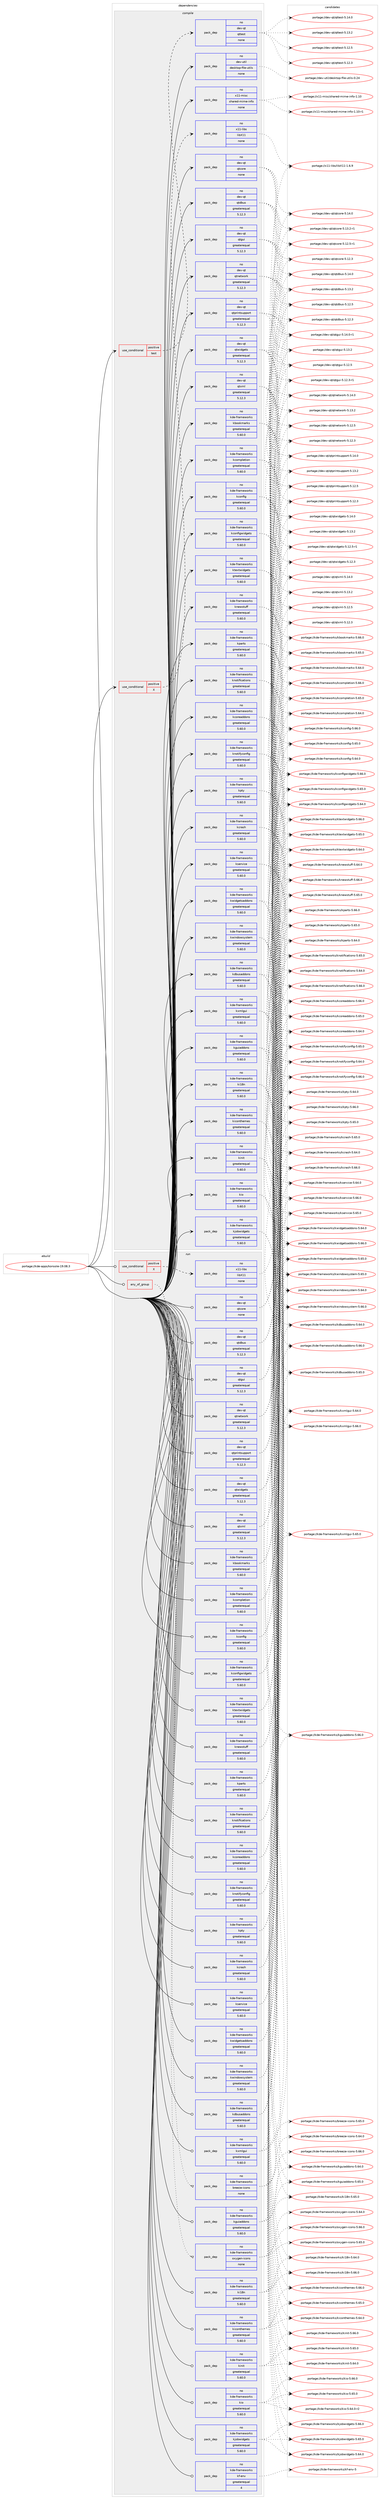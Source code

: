 digraph prolog {

# *************
# Graph options
# *************

newrank=true;
concentrate=true;
compound=true;
graph [rankdir=LR,fontname=Helvetica,fontsize=10,ranksep=1.5];#, ranksep=2.5, nodesep=0.2];
edge  [arrowhead=vee];
node  [fontname=Helvetica,fontsize=10];

# **********
# The ebuild
# **********

subgraph cluster_leftcol {
color=gray;
label=<<i>ebuild</i>>;
id [label="portage://kde-apps/konsole-19.08.3", color=red, width=4, href="../kde-apps/konsole-19.08.3.svg"];
}

# ****************
# The dependencies
# ****************

subgraph cluster_midcol {
color=gray;
label=<<i>dependencies</i>>;
subgraph cluster_compile {
fillcolor="#eeeeee";
style=filled;
label=<<i>compile</i>>;
subgraph cond56471 {
dependency258810 [label=<<TABLE BORDER="0" CELLBORDER="1" CELLSPACING="0" CELLPADDING="4"><TR><TD ROWSPAN="3" CELLPADDING="10">use_conditional</TD></TR><TR><TD>positive</TD></TR><TR><TD>X</TD></TR></TABLE>>, shape=none, color=red];
subgraph pack198336 {
dependency258811 [label=<<TABLE BORDER="0" CELLBORDER="1" CELLSPACING="0" CELLPADDING="4" WIDTH="220"><TR><TD ROWSPAN="6" CELLPADDING="30">pack_dep</TD></TR><TR><TD WIDTH="110">no</TD></TR><TR><TD>x11-libs</TD></TR><TR><TD>libX11</TD></TR><TR><TD>none</TD></TR><TR><TD></TD></TR></TABLE>>, shape=none, color=blue];
}
dependency258810:e -> dependency258811:w [weight=20,style="dashed",arrowhead="vee"];
}
id:e -> dependency258810:w [weight=20,style="solid",arrowhead="vee"];
subgraph cond56472 {
dependency258812 [label=<<TABLE BORDER="0" CELLBORDER="1" CELLSPACING="0" CELLPADDING="4"><TR><TD ROWSPAN="3" CELLPADDING="10">use_conditional</TD></TR><TR><TD>positive</TD></TR><TR><TD>test</TD></TR></TABLE>>, shape=none, color=red];
subgraph pack198337 {
dependency258813 [label=<<TABLE BORDER="0" CELLBORDER="1" CELLSPACING="0" CELLPADDING="4" WIDTH="220"><TR><TD ROWSPAN="6" CELLPADDING="30">pack_dep</TD></TR><TR><TD WIDTH="110">no</TD></TR><TR><TD>dev-qt</TD></TR><TR><TD>qttest</TD></TR><TR><TD>none</TD></TR><TR><TD></TD></TR></TABLE>>, shape=none, color=blue];
}
dependency258812:e -> dependency258813:w [weight=20,style="dashed",arrowhead="vee"];
}
id:e -> dependency258812:w [weight=20,style="solid",arrowhead="vee"];
subgraph pack198338 {
dependency258814 [label=<<TABLE BORDER="0" CELLBORDER="1" CELLSPACING="0" CELLPADDING="4" WIDTH="220"><TR><TD ROWSPAN="6" CELLPADDING="30">pack_dep</TD></TR><TR><TD WIDTH="110">no</TD></TR><TR><TD>dev-qt</TD></TR><TR><TD>qtcore</TD></TR><TR><TD>none</TD></TR><TR><TD></TD></TR></TABLE>>, shape=none, color=blue];
}
id:e -> dependency258814:w [weight=20,style="solid",arrowhead="vee"];
subgraph pack198339 {
dependency258815 [label=<<TABLE BORDER="0" CELLBORDER="1" CELLSPACING="0" CELLPADDING="4" WIDTH="220"><TR><TD ROWSPAN="6" CELLPADDING="30">pack_dep</TD></TR><TR><TD WIDTH="110">no</TD></TR><TR><TD>dev-qt</TD></TR><TR><TD>qtdbus</TD></TR><TR><TD>greaterequal</TD></TR><TR><TD>5.12.3</TD></TR></TABLE>>, shape=none, color=blue];
}
id:e -> dependency258815:w [weight=20,style="solid",arrowhead="vee"];
subgraph pack198340 {
dependency258816 [label=<<TABLE BORDER="0" CELLBORDER="1" CELLSPACING="0" CELLPADDING="4" WIDTH="220"><TR><TD ROWSPAN="6" CELLPADDING="30">pack_dep</TD></TR><TR><TD WIDTH="110">no</TD></TR><TR><TD>dev-qt</TD></TR><TR><TD>qtgui</TD></TR><TR><TD>greaterequal</TD></TR><TR><TD>5.12.3</TD></TR></TABLE>>, shape=none, color=blue];
}
id:e -> dependency258816:w [weight=20,style="solid",arrowhead="vee"];
subgraph pack198341 {
dependency258817 [label=<<TABLE BORDER="0" CELLBORDER="1" CELLSPACING="0" CELLPADDING="4" WIDTH="220"><TR><TD ROWSPAN="6" CELLPADDING="30">pack_dep</TD></TR><TR><TD WIDTH="110">no</TD></TR><TR><TD>dev-qt</TD></TR><TR><TD>qtnetwork</TD></TR><TR><TD>greaterequal</TD></TR><TR><TD>5.12.3</TD></TR></TABLE>>, shape=none, color=blue];
}
id:e -> dependency258817:w [weight=20,style="solid",arrowhead="vee"];
subgraph pack198342 {
dependency258818 [label=<<TABLE BORDER="0" CELLBORDER="1" CELLSPACING="0" CELLPADDING="4" WIDTH="220"><TR><TD ROWSPAN="6" CELLPADDING="30">pack_dep</TD></TR><TR><TD WIDTH="110">no</TD></TR><TR><TD>dev-qt</TD></TR><TR><TD>qtprintsupport</TD></TR><TR><TD>greaterequal</TD></TR><TR><TD>5.12.3</TD></TR></TABLE>>, shape=none, color=blue];
}
id:e -> dependency258818:w [weight=20,style="solid",arrowhead="vee"];
subgraph pack198343 {
dependency258819 [label=<<TABLE BORDER="0" CELLBORDER="1" CELLSPACING="0" CELLPADDING="4" WIDTH="220"><TR><TD ROWSPAN="6" CELLPADDING="30">pack_dep</TD></TR><TR><TD WIDTH="110">no</TD></TR><TR><TD>dev-qt</TD></TR><TR><TD>qtwidgets</TD></TR><TR><TD>greaterequal</TD></TR><TR><TD>5.12.3</TD></TR></TABLE>>, shape=none, color=blue];
}
id:e -> dependency258819:w [weight=20,style="solid",arrowhead="vee"];
subgraph pack198344 {
dependency258820 [label=<<TABLE BORDER="0" CELLBORDER="1" CELLSPACING="0" CELLPADDING="4" WIDTH="220"><TR><TD ROWSPAN="6" CELLPADDING="30">pack_dep</TD></TR><TR><TD WIDTH="110">no</TD></TR><TR><TD>dev-qt</TD></TR><TR><TD>qtxml</TD></TR><TR><TD>greaterequal</TD></TR><TR><TD>5.12.3</TD></TR></TABLE>>, shape=none, color=blue];
}
id:e -> dependency258820:w [weight=20,style="solid",arrowhead="vee"];
subgraph pack198345 {
dependency258821 [label=<<TABLE BORDER="0" CELLBORDER="1" CELLSPACING="0" CELLPADDING="4" WIDTH="220"><TR><TD ROWSPAN="6" CELLPADDING="30">pack_dep</TD></TR><TR><TD WIDTH="110">no</TD></TR><TR><TD>dev-util</TD></TR><TR><TD>desktop-file-utils</TD></TR><TR><TD>none</TD></TR><TR><TD></TD></TR></TABLE>>, shape=none, color=blue];
}
id:e -> dependency258821:w [weight=20,style="solid",arrowhead="vee"];
subgraph pack198346 {
dependency258822 [label=<<TABLE BORDER="0" CELLBORDER="1" CELLSPACING="0" CELLPADDING="4" WIDTH="220"><TR><TD ROWSPAN="6" CELLPADDING="30">pack_dep</TD></TR><TR><TD WIDTH="110">no</TD></TR><TR><TD>kde-frameworks</TD></TR><TR><TD>kbookmarks</TD></TR><TR><TD>greaterequal</TD></TR><TR><TD>5.60.0</TD></TR></TABLE>>, shape=none, color=blue];
}
id:e -> dependency258822:w [weight=20,style="solid",arrowhead="vee"];
subgraph pack198347 {
dependency258823 [label=<<TABLE BORDER="0" CELLBORDER="1" CELLSPACING="0" CELLPADDING="4" WIDTH="220"><TR><TD ROWSPAN="6" CELLPADDING="30">pack_dep</TD></TR><TR><TD WIDTH="110">no</TD></TR><TR><TD>kde-frameworks</TD></TR><TR><TD>kcompletion</TD></TR><TR><TD>greaterequal</TD></TR><TR><TD>5.60.0</TD></TR></TABLE>>, shape=none, color=blue];
}
id:e -> dependency258823:w [weight=20,style="solid",arrowhead="vee"];
subgraph pack198348 {
dependency258824 [label=<<TABLE BORDER="0" CELLBORDER="1" CELLSPACING="0" CELLPADDING="4" WIDTH="220"><TR><TD ROWSPAN="6" CELLPADDING="30">pack_dep</TD></TR><TR><TD WIDTH="110">no</TD></TR><TR><TD>kde-frameworks</TD></TR><TR><TD>kconfig</TD></TR><TR><TD>greaterequal</TD></TR><TR><TD>5.60.0</TD></TR></TABLE>>, shape=none, color=blue];
}
id:e -> dependency258824:w [weight=20,style="solid",arrowhead="vee"];
subgraph pack198349 {
dependency258825 [label=<<TABLE BORDER="0" CELLBORDER="1" CELLSPACING="0" CELLPADDING="4" WIDTH="220"><TR><TD ROWSPAN="6" CELLPADDING="30">pack_dep</TD></TR><TR><TD WIDTH="110">no</TD></TR><TR><TD>kde-frameworks</TD></TR><TR><TD>kconfigwidgets</TD></TR><TR><TD>greaterequal</TD></TR><TR><TD>5.60.0</TD></TR></TABLE>>, shape=none, color=blue];
}
id:e -> dependency258825:w [weight=20,style="solid",arrowhead="vee"];
subgraph pack198350 {
dependency258826 [label=<<TABLE BORDER="0" CELLBORDER="1" CELLSPACING="0" CELLPADDING="4" WIDTH="220"><TR><TD ROWSPAN="6" CELLPADDING="30">pack_dep</TD></TR><TR><TD WIDTH="110">no</TD></TR><TR><TD>kde-frameworks</TD></TR><TR><TD>kcoreaddons</TD></TR><TR><TD>greaterequal</TD></TR><TR><TD>5.60.0</TD></TR></TABLE>>, shape=none, color=blue];
}
id:e -> dependency258826:w [weight=20,style="solid",arrowhead="vee"];
subgraph pack198351 {
dependency258827 [label=<<TABLE BORDER="0" CELLBORDER="1" CELLSPACING="0" CELLPADDING="4" WIDTH="220"><TR><TD ROWSPAN="6" CELLPADDING="30">pack_dep</TD></TR><TR><TD WIDTH="110">no</TD></TR><TR><TD>kde-frameworks</TD></TR><TR><TD>kcrash</TD></TR><TR><TD>greaterequal</TD></TR><TR><TD>5.60.0</TD></TR></TABLE>>, shape=none, color=blue];
}
id:e -> dependency258827:w [weight=20,style="solid",arrowhead="vee"];
subgraph pack198352 {
dependency258828 [label=<<TABLE BORDER="0" CELLBORDER="1" CELLSPACING="0" CELLPADDING="4" WIDTH="220"><TR><TD ROWSPAN="6" CELLPADDING="30">pack_dep</TD></TR><TR><TD WIDTH="110">no</TD></TR><TR><TD>kde-frameworks</TD></TR><TR><TD>kdbusaddons</TD></TR><TR><TD>greaterequal</TD></TR><TR><TD>5.60.0</TD></TR></TABLE>>, shape=none, color=blue];
}
id:e -> dependency258828:w [weight=20,style="solid",arrowhead="vee"];
subgraph pack198353 {
dependency258829 [label=<<TABLE BORDER="0" CELLBORDER="1" CELLSPACING="0" CELLPADDING="4" WIDTH="220"><TR><TD ROWSPAN="6" CELLPADDING="30">pack_dep</TD></TR><TR><TD WIDTH="110">no</TD></TR><TR><TD>kde-frameworks</TD></TR><TR><TD>kguiaddons</TD></TR><TR><TD>greaterequal</TD></TR><TR><TD>5.60.0</TD></TR></TABLE>>, shape=none, color=blue];
}
id:e -> dependency258829:w [weight=20,style="solid",arrowhead="vee"];
subgraph pack198354 {
dependency258830 [label=<<TABLE BORDER="0" CELLBORDER="1" CELLSPACING="0" CELLPADDING="4" WIDTH="220"><TR><TD ROWSPAN="6" CELLPADDING="30">pack_dep</TD></TR><TR><TD WIDTH="110">no</TD></TR><TR><TD>kde-frameworks</TD></TR><TR><TD>ki18n</TD></TR><TR><TD>greaterequal</TD></TR><TR><TD>5.60.0</TD></TR></TABLE>>, shape=none, color=blue];
}
id:e -> dependency258830:w [weight=20,style="solid",arrowhead="vee"];
subgraph pack198355 {
dependency258831 [label=<<TABLE BORDER="0" CELLBORDER="1" CELLSPACING="0" CELLPADDING="4" WIDTH="220"><TR><TD ROWSPAN="6" CELLPADDING="30">pack_dep</TD></TR><TR><TD WIDTH="110">no</TD></TR><TR><TD>kde-frameworks</TD></TR><TR><TD>kiconthemes</TD></TR><TR><TD>greaterequal</TD></TR><TR><TD>5.60.0</TD></TR></TABLE>>, shape=none, color=blue];
}
id:e -> dependency258831:w [weight=20,style="solid",arrowhead="vee"];
subgraph pack198356 {
dependency258832 [label=<<TABLE BORDER="0" CELLBORDER="1" CELLSPACING="0" CELLPADDING="4" WIDTH="220"><TR><TD ROWSPAN="6" CELLPADDING="30">pack_dep</TD></TR><TR><TD WIDTH="110">no</TD></TR><TR><TD>kde-frameworks</TD></TR><TR><TD>kinit</TD></TR><TR><TD>greaterequal</TD></TR><TR><TD>5.60.0</TD></TR></TABLE>>, shape=none, color=blue];
}
id:e -> dependency258832:w [weight=20,style="solid",arrowhead="vee"];
subgraph pack198357 {
dependency258833 [label=<<TABLE BORDER="0" CELLBORDER="1" CELLSPACING="0" CELLPADDING="4" WIDTH="220"><TR><TD ROWSPAN="6" CELLPADDING="30">pack_dep</TD></TR><TR><TD WIDTH="110">no</TD></TR><TR><TD>kde-frameworks</TD></TR><TR><TD>kio</TD></TR><TR><TD>greaterequal</TD></TR><TR><TD>5.60.0</TD></TR></TABLE>>, shape=none, color=blue];
}
id:e -> dependency258833:w [weight=20,style="solid",arrowhead="vee"];
subgraph pack198358 {
dependency258834 [label=<<TABLE BORDER="0" CELLBORDER="1" CELLSPACING="0" CELLPADDING="4" WIDTH="220"><TR><TD ROWSPAN="6" CELLPADDING="30">pack_dep</TD></TR><TR><TD WIDTH="110">no</TD></TR><TR><TD>kde-frameworks</TD></TR><TR><TD>kjobwidgets</TD></TR><TR><TD>greaterequal</TD></TR><TR><TD>5.60.0</TD></TR></TABLE>>, shape=none, color=blue];
}
id:e -> dependency258834:w [weight=20,style="solid",arrowhead="vee"];
subgraph pack198359 {
dependency258835 [label=<<TABLE BORDER="0" CELLBORDER="1" CELLSPACING="0" CELLPADDING="4" WIDTH="220"><TR><TD ROWSPAN="6" CELLPADDING="30">pack_dep</TD></TR><TR><TD WIDTH="110">no</TD></TR><TR><TD>kde-frameworks</TD></TR><TR><TD>knewstuff</TD></TR><TR><TD>greaterequal</TD></TR><TR><TD>5.60.0</TD></TR></TABLE>>, shape=none, color=blue];
}
id:e -> dependency258835:w [weight=20,style="solid",arrowhead="vee"];
subgraph pack198360 {
dependency258836 [label=<<TABLE BORDER="0" CELLBORDER="1" CELLSPACING="0" CELLPADDING="4" WIDTH="220"><TR><TD ROWSPAN="6" CELLPADDING="30">pack_dep</TD></TR><TR><TD WIDTH="110">no</TD></TR><TR><TD>kde-frameworks</TD></TR><TR><TD>knotifications</TD></TR><TR><TD>greaterequal</TD></TR><TR><TD>5.60.0</TD></TR></TABLE>>, shape=none, color=blue];
}
id:e -> dependency258836:w [weight=20,style="solid",arrowhead="vee"];
subgraph pack198361 {
dependency258837 [label=<<TABLE BORDER="0" CELLBORDER="1" CELLSPACING="0" CELLPADDING="4" WIDTH="220"><TR><TD ROWSPAN="6" CELLPADDING="30">pack_dep</TD></TR><TR><TD WIDTH="110">no</TD></TR><TR><TD>kde-frameworks</TD></TR><TR><TD>knotifyconfig</TD></TR><TR><TD>greaterequal</TD></TR><TR><TD>5.60.0</TD></TR></TABLE>>, shape=none, color=blue];
}
id:e -> dependency258837:w [weight=20,style="solid",arrowhead="vee"];
subgraph pack198362 {
dependency258838 [label=<<TABLE BORDER="0" CELLBORDER="1" CELLSPACING="0" CELLPADDING="4" WIDTH="220"><TR><TD ROWSPAN="6" CELLPADDING="30">pack_dep</TD></TR><TR><TD WIDTH="110">no</TD></TR><TR><TD>kde-frameworks</TD></TR><TR><TD>kparts</TD></TR><TR><TD>greaterequal</TD></TR><TR><TD>5.60.0</TD></TR></TABLE>>, shape=none, color=blue];
}
id:e -> dependency258838:w [weight=20,style="solid",arrowhead="vee"];
subgraph pack198363 {
dependency258839 [label=<<TABLE BORDER="0" CELLBORDER="1" CELLSPACING="0" CELLPADDING="4" WIDTH="220"><TR><TD ROWSPAN="6" CELLPADDING="30">pack_dep</TD></TR><TR><TD WIDTH="110">no</TD></TR><TR><TD>kde-frameworks</TD></TR><TR><TD>kpty</TD></TR><TR><TD>greaterequal</TD></TR><TR><TD>5.60.0</TD></TR></TABLE>>, shape=none, color=blue];
}
id:e -> dependency258839:w [weight=20,style="solid",arrowhead="vee"];
subgraph pack198364 {
dependency258840 [label=<<TABLE BORDER="0" CELLBORDER="1" CELLSPACING="0" CELLPADDING="4" WIDTH="220"><TR><TD ROWSPAN="6" CELLPADDING="30">pack_dep</TD></TR><TR><TD WIDTH="110">no</TD></TR><TR><TD>kde-frameworks</TD></TR><TR><TD>kservice</TD></TR><TR><TD>greaterequal</TD></TR><TR><TD>5.60.0</TD></TR></TABLE>>, shape=none, color=blue];
}
id:e -> dependency258840:w [weight=20,style="solid",arrowhead="vee"];
subgraph pack198365 {
dependency258841 [label=<<TABLE BORDER="0" CELLBORDER="1" CELLSPACING="0" CELLPADDING="4" WIDTH="220"><TR><TD ROWSPAN="6" CELLPADDING="30">pack_dep</TD></TR><TR><TD WIDTH="110">no</TD></TR><TR><TD>kde-frameworks</TD></TR><TR><TD>ktextwidgets</TD></TR><TR><TD>greaterequal</TD></TR><TR><TD>5.60.0</TD></TR></TABLE>>, shape=none, color=blue];
}
id:e -> dependency258841:w [weight=20,style="solid",arrowhead="vee"];
subgraph pack198366 {
dependency258842 [label=<<TABLE BORDER="0" CELLBORDER="1" CELLSPACING="0" CELLPADDING="4" WIDTH="220"><TR><TD ROWSPAN="6" CELLPADDING="30">pack_dep</TD></TR><TR><TD WIDTH="110">no</TD></TR><TR><TD>kde-frameworks</TD></TR><TR><TD>kwidgetsaddons</TD></TR><TR><TD>greaterequal</TD></TR><TR><TD>5.60.0</TD></TR></TABLE>>, shape=none, color=blue];
}
id:e -> dependency258842:w [weight=20,style="solid",arrowhead="vee"];
subgraph pack198367 {
dependency258843 [label=<<TABLE BORDER="0" CELLBORDER="1" CELLSPACING="0" CELLPADDING="4" WIDTH="220"><TR><TD ROWSPAN="6" CELLPADDING="30">pack_dep</TD></TR><TR><TD WIDTH="110">no</TD></TR><TR><TD>kde-frameworks</TD></TR><TR><TD>kwindowsystem</TD></TR><TR><TD>greaterequal</TD></TR><TR><TD>5.60.0</TD></TR></TABLE>>, shape=none, color=blue];
}
id:e -> dependency258843:w [weight=20,style="solid",arrowhead="vee"];
subgraph pack198368 {
dependency258844 [label=<<TABLE BORDER="0" CELLBORDER="1" CELLSPACING="0" CELLPADDING="4" WIDTH="220"><TR><TD ROWSPAN="6" CELLPADDING="30">pack_dep</TD></TR><TR><TD WIDTH="110">no</TD></TR><TR><TD>kde-frameworks</TD></TR><TR><TD>kxmlgui</TD></TR><TR><TD>greaterequal</TD></TR><TR><TD>5.60.0</TD></TR></TABLE>>, shape=none, color=blue];
}
id:e -> dependency258844:w [weight=20,style="solid",arrowhead="vee"];
subgraph pack198369 {
dependency258845 [label=<<TABLE BORDER="0" CELLBORDER="1" CELLSPACING="0" CELLPADDING="4" WIDTH="220"><TR><TD ROWSPAN="6" CELLPADDING="30">pack_dep</TD></TR><TR><TD WIDTH="110">no</TD></TR><TR><TD>x11-misc</TD></TR><TR><TD>shared-mime-info</TD></TR><TR><TD>none</TD></TR><TR><TD></TD></TR></TABLE>>, shape=none, color=blue];
}
id:e -> dependency258845:w [weight=20,style="solid",arrowhead="vee"];
}
subgraph cluster_compileandrun {
fillcolor="#eeeeee";
style=filled;
label=<<i>compile and run</i>>;
}
subgraph cluster_run {
fillcolor="#eeeeee";
style=filled;
label=<<i>run</i>>;
subgraph any3818 {
dependency258846 [label=<<TABLE BORDER="0" CELLBORDER="1" CELLSPACING="0" CELLPADDING="4"><TR><TD CELLPADDING="10">any_of_group</TD></TR></TABLE>>, shape=none, color=red];subgraph pack198370 {
dependency258847 [label=<<TABLE BORDER="0" CELLBORDER="1" CELLSPACING="0" CELLPADDING="4" WIDTH="220"><TR><TD ROWSPAN="6" CELLPADDING="30">pack_dep</TD></TR><TR><TD WIDTH="110">no</TD></TR><TR><TD>kde-frameworks</TD></TR><TR><TD>breeze-icons</TD></TR><TR><TD>none</TD></TR><TR><TD></TD></TR></TABLE>>, shape=none, color=blue];
}
dependency258846:e -> dependency258847:w [weight=20,style="dotted",arrowhead="oinv"];
subgraph pack198371 {
dependency258848 [label=<<TABLE BORDER="0" CELLBORDER="1" CELLSPACING="0" CELLPADDING="4" WIDTH="220"><TR><TD ROWSPAN="6" CELLPADDING="30">pack_dep</TD></TR><TR><TD WIDTH="110">no</TD></TR><TR><TD>kde-frameworks</TD></TR><TR><TD>oxygen-icons</TD></TR><TR><TD>none</TD></TR><TR><TD></TD></TR></TABLE>>, shape=none, color=blue];
}
dependency258846:e -> dependency258848:w [weight=20,style="dotted",arrowhead="oinv"];
}
id:e -> dependency258846:w [weight=20,style="solid",arrowhead="odot"];
subgraph cond56473 {
dependency258849 [label=<<TABLE BORDER="0" CELLBORDER="1" CELLSPACING="0" CELLPADDING="4"><TR><TD ROWSPAN="3" CELLPADDING="10">use_conditional</TD></TR><TR><TD>positive</TD></TR><TR><TD>X</TD></TR></TABLE>>, shape=none, color=red];
subgraph pack198372 {
dependency258850 [label=<<TABLE BORDER="0" CELLBORDER="1" CELLSPACING="0" CELLPADDING="4" WIDTH="220"><TR><TD ROWSPAN="6" CELLPADDING="30">pack_dep</TD></TR><TR><TD WIDTH="110">no</TD></TR><TR><TD>x11-libs</TD></TR><TR><TD>libX11</TD></TR><TR><TD>none</TD></TR><TR><TD></TD></TR></TABLE>>, shape=none, color=blue];
}
dependency258849:e -> dependency258850:w [weight=20,style="dashed",arrowhead="vee"];
}
id:e -> dependency258849:w [weight=20,style="solid",arrowhead="odot"];
subgraph pack198373 {
dependency258851 [label=<<TABLE BORDER="0" CELLBORDER="1" CELLSPACING="0" CELLPADDING="4" WIDTH="220"><TR><TD ROWSPAN="6" CELLPADDING="30">pack_dep</TD></TR><TR><TD WIDTH="110">no</TD></TR><TR><TD>dev-qt</TD></TR><TR><TD>qtcore</TD></TR><TR><TD>none</TD></TR><TR><TD></TD></TR></TABLE>>, shape=none, color=blue];
}
id:e -> dependency258851:w [weight=20,style="solid",arrowhead="odot"];
subgraph pack198374 {
dependency258852 [label=<<TABLE BORDER="0" CELLBORDER="1" CELLSPACING="0" CELLPADDING="4" WIDTH="220"><TR><TD ROWSPAN="6" CELLPADDING="30">pack_dep</TD></TR><TR><TD WIDTH="110">no</TD></TR><TR><TD>dev-qt</TD></TR><TR><TD>qtdbus</TD></TR><TR><TD>greaterequal</TD></TR><TR><TD>5.12.3</TD></TR></TABLE>>, shape=none, color=blue];
}
id:e -> dependency258852:w [weight=20,style="solid",arrowhead="odot"];
subgraph pack198375 {
dependency258853 [label=<<TABLE BORDER="0" CELLBORDER="1" CELLSPACING="0" CELLPADDING="4" WIDTH="220"><TR><TD ROWSPAN="6" CELLPADDING="30">pack_dep</TD></TR><TR><TD WIDTH="110">no</TD></TR><TR><TD>dev-qt</TD></TR><TR><TD>qtgui</TD></TR><TR><TD>greaterequal</TD></TR><TR><TD>5.12.3</TD></TR></TABLE>>, shape=none, color=blue];
}
id:e -> dependency258853:w [weight=20,style="solid",arrowhead="odot"];
subgraph pack198376 {
dependency258854 [label=<<TABLE BORDER="0" CELLBORDER="1" CELLSPACING="0" CELLPADDING="4" WIDTH="220"><TR><TD ROWSPAN="6" CELLPADDING="30">pack_dep</TD></TR><TR><TD WIDTH="110">no</TD></TR><TR><TD>dev-qt</TD></TR><TR><TD>qtnetwork</TD></TR><TR><TD>greaterequal</TD></TR><TR><TD>5.12.3</TD></TR></TABLE>>, shape=none, color=blue];
}
id:e -> dependency258854:w [weight=20,style="solid",arrowhead="odot"];
subgraph pack198377 {
dependency258855 [label=<<TABLE BORDER="0" CELLBORDER="1" CELLSPACING="0" CELLPADDING="4" WIDTH="220"><TR><TD ROWSPAN="6" CELLPADDING="30">pack_dep</TD></TR><TR><TD WIDTH="110">no</TD></TR><TR><TD>dev-qt</TD></TR><TR><TD>qtprintsupport</TD></TR><TR><TD>greaterequal</TD></TR><TR><TD>5.12.3</TD></TR></TABLE>>, shape=none, color=blue];
}
id:e -> dependency258855:w [weight=20,style="solid",arrowhead="odot"];
subgraph pack198378 {
dependency258856 [label=<<TABLE BORDER="0" CELLBORDER="1" CELLSPACING="0" CELLPADDING="4" WIDTH="220"><TR><TD ROWSPAN="6" CELLPADDING="30">pack_dep</TD></TR><TR><TD WIDTH="110">no</TD></TR><TR><TD>dev-qt</TD></TR><TR><TD>qtwidgets</TD></TR><TR><TD>greaterequal</TD></TR><TR><TD>5.12.3</TD></TR></TABLE>>, shape=none, color=blue];
}
id:e -> dependency258856:w [weight=20,style="solid",arrowhead="odot"];
subgraph pack198379 {
dependency258857 [label=<<TABLE BORDER="0" CELLBORDER="1" CELLSPACING="0" CELLPADDING="4" WIDTH="220"><TR><TD ROWSPAN="6" CELLPADDING="30">pack_dep</TD></TR><TR><TD WIDTH="110">no</TD></TR><TR><TD>dev-qt</TD></TR><TR><TD>qtxml</TD></TR><TR><TD>greaterequal</TD></TR><TR><TD>5.12.3</TD></TR></TABLE>>, shape=none, color=blue];
}
id:e -> dependency258857:w [weight=20,style="solid",arrowhead="odot"];
subgraph pack198380 {
dependency258858 [label=<<TABLE BORDER="0" CELLBORDER="1" CELLSPACING="0" CELLPADDING="4" WIDTH="220"><TR><TD ROWSPAN="6" CELLPADDING="30">pack_dep</TD></TR><TR><TD WIDTH="110">no</TD></TR><TR><TD>kde-frameworks</TD></TR><TR><TD>kbookmarks</TD></TR><TR><TD>greaterequal</TD></TR><TR><TD>5.60.0</TD></TR></TABLE>>, shape=none, color=blue];
}
id:e -> dependency258858:w [weight=20,style="solid",arrowhead="odot"];
subgraph pack198381 {
dependency258859 [label=<<TABLE BORDER="0" CELLBORDER="1" CELLSPACING="0" CELLPADDING="4" WIDTH="220"><TR><TD ROWSPAN="6" CELLPADDING="30">pack_dep</TD></TR><TR><TD WIDTH="110">no</TD></TR><TR><TD>kde-frameworks</TD></TR><TR><TD>kcompletion</TD></TR><TR><TD>greaterequal</TD></TR><TR><TD>5.60.0</TD></TR></TABLE>>, shape=none, color=blue];
}
id:e -> dependency258859:w [weight=20,style="solid",arrowhead="odot"];
subgraph pack198382 {
dependency258860 [label=<<TABLE BORDER="0" CELLBORDER="1" CELLSPACING="0" CELLPADDING="4" WIDTH="220"><TR><TD ROWSPAN="6" CELLPADDING="30">pack_dep</TD></TR><TR><TD WIDTH="110">no</TD></TR><TR><TD>kde-frameworks</TD></TR><TR><TD>kconfig</TD></TR><TR><TD>greaterequal</TD></TR><TR><TD>5.60.0</TD></TR></TABLE>>, shape=none, color=blue];
}
id:e -> dependency258860:w [weight=20,style="solid",arrowhead="odot"];
subgraph pack198383 {
dependency258861 [label=<<TABLE BORDER="0" CELLBORDER="1" CELLSPACING="0" CELLPADDING="4" WIDTH="220"><TR><TD ROWSPAN="6" CELLPADDING="30">pack_dep</TD></TR><TR><TD WIDTH="110">no</TD></TR><TR><TD>kde-frameworks</TD></TR><TR><TD>kconfigwidgets</TD></TR><TR><TD>greaterequal</TD></TR><TR><TD>5.60.0</TD></TR></TABLE>>, shape=none, color=blue];
}
id:e -> dependency258861:w [weight=20,style="solid",arrowhead="odot"];
subgraph pack198384 {
dependency258862 [label=<<TABLE BORDER="0" CELLBORDER="1" CELLSPACING="0" CELLPADDING="4" WIDTH="220"><TR><TD ROWSPAN="6" CELLPADDING="30">pack_dep</TD></TR><TR><TD WIDTH="110">no</TD></TR><TR><TD>kde-frameworks</TD></TR><TR><TD>kcoreaddons</TD></TR><TR><TD>greaterequal</TD></TR><TR><TD>5.60.0</TD></TR></TABLE>>, shape=none, color=blue];
}
id:e -> dependency258862:w [weight=20,style="solid",arrowhead="odot"];
subgraph pack198385 {
dependency258863 [label=<<TABLE BORDER="0" CELLBORDER="1" CELLSPACING="0" CELLPADDING="4" WIDTH="220"><TR><TD ROWSPAN="6" CELLPADDING="30">pack_dep</TD></TR><TR><TD WIDTH="110">no</TD></TR><TR><TD>kde-frameworks</TD></TR><TR><TD>kcrash</TD></TR><TR><TD>greaterequal</TD></TR><TR><TD>5.60.0</TD></TR></TABLE>>, shape=none, color=blue];
}
id:e -> dependency258863:w [weight=20,style="solid",arrowhead="odot"];
subgraph pack198386 {
dependency258864 [label=<<TABLE BORDER="0" CELLBORDER="1" CELLSPACING="0" CELLPADDING="4" WIDTH="220"><TR><TD ROWSPAN="6" CELLPADDING="30">pack_dep</TD></TR><TR><TD WIDTH="110">no</TD></TR><TR><TD>kde-frameworks</TD></TR><TR><TD>kdbusaddons</TD></TR><TR><TD>greaterequal</TD></TR><TR><TD>5.60.0</TD></TR></TABLE>>, shape=none, color=blue];
}
id:e -> dependency258864:w [weight=20,style="solid",arrowhead="odot"];
subgraph pack198387 {
dependency258865 [label=<<TABLE BORDER="0" CELLBORDER="1" CELLSPACING="0" CELLPADDING="4" WIDTH="220"><TR><TD ROWSPAN="6" CELLPADDING="30">pack_dep</TD></TR><TR><TD WIDTH="110">no</TD></TR><TR><TD>kde-frameworks</TD></TR><TR><TD>kf-env</TD></TR><TR><TD>greaterequal</TD></TR><TR><TD>4</TD></TR></TABLE>>, shape=none, color=blue];
}
id:e -> dependency258865:w [weight=20,style="solid",arrowhead="odot"];
subgraph pack198388 {
dependency258866 [label=<<TABLE BORDER="0" CELLBORDER="1" CELLSPACING="0" CELLPADDING="4" WIDTH="220"><TR><TD ROWSPAN="6" CELLPADDING="30">pack_dep</TD></TR><TR><TD WIDTH="110">no</TD></TR><TR><TD>kde-frameworks</TD></TR><TR><TD>kguiaddons</TD></TR><TR><TD>greaterequal</TD></TR><TR><TD>5.60.0</TD></TR></TABLE>>, shape=none, color=blue];
}
id:e -> dependency258866:w [weight=20,style="solid",arrowhead="odot"];
subgraph pack198389 {
dependency258867 [label=<<TABLE BORDER="0" CELLBORDER="1" CELLSPACING="0" CELLPADDING="4" WIDTH="220"><TR><TD ROWSPAN="6" CELLPADDING="30">pack_dep</TD></TR><TR><TD WIDTH="110">no</TD></TR><TR><TD>kde-frameworks</TD></TR><TR><TD>ki18n</TD></TR><TR><TD>greaterequal</TD></TR><TR><TD>5.60.0</TD></TR></TABLE>>, shape=none, color=blue];
}
id:e -> dependency258867:w [weight=20,style="solid",arrowhead="odot"];
subgraph pack198390 {
dependency258868 [label=<<TABLE BORDER="0" CELLBORDER="1" CELLSPACING="0" CELLPADDING="4" WIDTH="220"><TR><TD ROWSPAN="6" CELLPADDING="30">pack_dep</TD></TR><TR><TD WIDTH="110">no</TD></TR><TR><TD>kde-frameworks</TD></TR><TR><TD>kiconthemes</TD></TR><TR><TD>greaterequal</TD></TR><TR><TD>5.60.0</TD></TR></TABLE>>, shape=none, color=blue];
}
id:e -> dependency258868:w [weight=20,style="solid",arrowhead="odot"];
subgraph pack198391 {
dependency258869 [label=<<TABLE BORDER="0" CELLBORDER="1" CELLSPACING="0" CELLPADDING="4" WIDTH="220"><TR><TD ROWSPAN="6" CELLPADDING="30">pack_dep</TD></TR><TR><TD WIDTH="110">no</TD></TR><TR><TD>kde-frameworks</TD></TR><TR><TD>kinit</TD></TR><TR><TD>greaterequal</TD></TR><TR><TD>5.60.0</TD></TR></TABLE>>, shape=none, color=blue];
}
id:e -> dependency258869:w [weight=20,style="solid",arrowhead="odot"];
subgraph pack198392 {
dependency258870 [label=<<TABLE BORDER="0" CELLBORDER="1" CELLSPACING="0" CELLPADDING="4" WIDTH="220"><TR><TD ROWSPAN="6" CELLPADDING="30">pack_dep</TD></TR><TR><TD WIDTH="110">no</TD></TR><TR><TD>kde-frameworks</TD></TR><TR><TD>kio</TD></TR><TR><TD>greaterequal</TD></TR><TR><TD>5.60.0</TD></TR></TABLE>>, shape=none, color=blue];
}
id:e -> dependency258870:w [weight=20,style="solid",arrowhead="odot"];
subgraph pack198393 {
dependency258871 [label=<<TABLE BORDER="0" CELLBORDER="1" CELLSPACING="0" CELLPADDING="4" WIDTH="220"><TR><TD ROWSPAN="6" CELLPADDING="30">pack_dep</TD></TR><TR><TD WIDTH="110">no</TD></TR><TR><TD>kde-frameworks</TD></TR><TR><TD>kjobwidgets</TD></TR><TR><TD>greaterequal</TD></TR><TR><TD>5.60.0</TD></TR></TABLE>>, shape=none, color=blue];
}
id:e -> dependency258871:w [weight=20,style="solid",arrowhead="odot"];
subgraph pack198394 {
dependency258872 [label=<<TABLE BORDER="0" CELLBORDER="1" CELLSPACING="0" CELLPADDING="4" WIDTH="220"><TR><TD ROWSPAN="6" CELLPADDING="30">pack_dep</TD></TR><TR><TD WIDTH="110">no</TD></TR><TR><TD>kde-frameworks</TD></TR><TR><TD>knewstuff</TD></TR><TR><TD>greaterequal</TD></TR><TR><TD>5.60.0</TD></TR></TABLE>>, shape=none, color=blue];
}
id:e -> dependency258872:w [weight=20,style="solid",arrowhead="odot"];
subgraph pack198395 {
dependency258873 [label=<<TABLE BORDER="0" CELLBORDER="1" CELLSPACING="0" CELLPADDING="4" WIDTH="220"><TR><TD ROWSPAN="6" CELLPADDING="30">pack_dep</TD></TR><TR><TD WIDTH="110">no</TD></TR><TR><TD>kde-frameworks</TD></TR><TR><TD>knotifications</TD></TR><TR><TD>greaterequal</TD></TR><TR><TD>5.60.0</TD></TR></TABLE>>, shape=none, color=blue];
}
id:e -> dependency258873:w [weight=20,style="solid",arrowhead="odot"];
subgraph pack198396 {
dependency258874 [label=<<TABLE BORDER="0" CELLBORDER="1" CELLSPACING="0" CELLPADDING="4" WIDTH="220"><TR><TD ROWSPAN="6" CELLPADDING="30">pack_dep</TD></TR><TR><TD WIDTH="110">no</TD></TR><TR><TD>kde-frameworks</TD></TR><TR><TD>knotifyconfig</TD></TR><TR><TD>greaterequal</TD></TR><TR><TD>5.60.0</TD></TR></TABLE>>, shape=none, color=blue];
}
id:e -> dependency258874:w [weight=20,style="solid",arrowhead="odot"];
subgraph pack198397 {
dependency258875 [label=<<TABLE BORDER="0" CELLBORDER="1" CELLSPACING="0" CELLPADDING="4" WIDTH="220"><TR><TD ROWSPAN="6" CELLPADDING="30">pack_dep</TD></TR><TR><TD WIDTH="110">no</TD></TR><TR><TD>kde-frameworks</TD></TR><TR><TD>kparts</TD></TR><TR><TD>greaterequal</TD></TR><TR><TD>5.60.0</TD></TR></TABLE>>, shape=none, color=blue];
}
id:e -> dependency258875:w [weight=20,style="solid",arrowhead="odot"];
subgraph pack198398 {
dependency258876 [label=<<TABLE BORDER="0" CELLBORDER="1" CELLSPACING="0" CELLPADDING="4" WIDTH="220"><TR><TD ROWSPAN="6" CELLPADDING="30">pack_dep</TD></TR><TR><TD WIDTH="110">no</TD></TR><TR><TD>kde-frameworks</TD></TR><TR><TD>kpty</TD></TR><TR><TD>greaterequal</TD></TR><TR><TD>5.60.0</TD></TR></TABLE>>, shape=none, color=blue];
}
id:e -> dependency258876:w [weight=20,style="solid",arrowhead="odot"];
subgraph pack198399 {
dependency258877 [label=<<TABLE BORDER="0" CELLBORDER="1" CELLSPACING="0" CELLPADDING="4" WIDTH="220"><TR><TD ROWSPAN="6" CELLPADDING="30">pack_dep</TD></TR><TR><TD WIDTH="110">no</TD></TR><TR><TD>kde-frameworks</TD></TR><TR><TD>kservice</TD></TR><TR><TD>greaterequal</TD></TR><TR><TD>5.60.0</TD></TR></TABLE>>, shape=none, color=blue];
}
id:e -> dependency258877:w [weight=20,style="solid",arrowhead="odot"];
subgraph pack198400 {
dependency258878 [label=<<TABLE BORDER="0" CELLBORDER="1" CELLSPACING="0" CELLPADDING="4" WIDTH="220"><TR><TD ROWSPAN="6" CELLPADDING="30">pack_dep</TD></TR><TR><TD WIDTH="110">no</TD></TR><TR><TD>kde-frameworks</TD></TR><TR><TD>ktextwidgets</TD></TR><TR><TD>greaterequal</TD></TR><TR><TD>5.60.0</TD></TR></TABLE>>, shape=none, color=blue];
}
id:e -> dependency258878:w [weight=20,style="solid",arrowhead="odot"];
subgraph pack198401 {
dependency258879 [label=<<TABLE BORDER="0" CELLBORDER="1" CELLSPACING="0" CELLPADDING="4" WIDTH="220"><TR><TD ROWSPAN="6" CELLPADDING="30">pack_dep</TD></TR><TR><TD WIDTH="110">no</TD></TR><TR><TD>kde-frameworks</TD></TR><TR><TD>kwidgetsaddons</TD></TR><TR><TD>greaterequal</TD></TR><TR><TD>5.60.0</TD></TR></TABLE>>, shape=none, color=blue];
}
id:e -> dependency258879:w [weight=20,style="solid",arrowhead="odot"];
subgraph pack198402 {
dependency258880 [label=<<TABLE BORDER="0" CELLBORDER="1" CELLSPACING="0" CELLPADDING="4" WIDTH="220"><TR><TD ROWSPAN="6" CELLPADDING="30">pack_dep</TD></TR><TR><TD WIDTH="110">no</TD></TR><TR><TD>kde-frameworks</TD></TR><TR><TD>kwindowsystem</TD></TR><TR><TD>greaterequal</TD></TR><TR><TD>5.60.0</TD></TR></TABLE>>, shape=none, color=blue];
}
id:e -> dependency258880:w [weight=20,style="solid",arrowhead="odot"];
subgraph pack198403 {
dependency258881 [label=<<TABLE BORDER="0" CELLBORDER="1" CELLSPACING="0" CELLPADDING="4" WIDTH="220"><TR><TD ROWSPAN="6" CELLPADDING="30">pack_dep</TD></TR><TR><TD WIDTH="110">no</TD></TR><TR><TD>kde-frameworks</TD></TR><TR><TD>kxmlgui</TD></TR><TR><TD>greaterequal</TD></TR><TR><TD>5.60.0</TD></TR></TABLE>>, shape=none, color=blue];
}
id:e -> dependency258881:w [weight=20,style="solid",arrowhead="odot"];
}
}

# **************
# The candidates
# **************

subgraph cluster_choices {
rank=same;
color=gray;
label=<<i>candidates</i>>;

subgraph choice198336 {
color=black;
nodesep=1;
choice120494945108105981154710810598884949454946544657 [label="portage://x11-libs/libX11-1.6.9", color=red, width=4,href="../x11-libs/libX11-1.6.9.svg"];
dependency258811:e -> choice120494945108105981154710810598884949454946544657:w [style=dotted,weight="100"];
}
subgraph choice198337 {
color=black;
nodesep=1;
choice100101118451131164711311611610111511645534649524648 [label="portage://dev-qt/qttest-5.14.0", color=red, width=4,href="../dev-qt/qttest-5.14.0.svg"];
choice100101118451131164711311611610111511645534649514650 [label="portage://dev-qt/qttest-5.13.2", color=red, width=4,href="../dev-qt/qttest-5.13.2.svg"];
choice100101118451131164711311611610111511645534649504653 [label="portage://dev-qt/qttest-5.12.5", color=red, width=4,href="../dev-qt/qttest-5.12.5.svg"];
choice100101118451131164711311611610111511645534649504651 [label="portage://dev-qt/qttest-5.12.3", color=red, width=4,href="../dev-qt/qttest-5.12.3.svg"];
dependency258813:e -> choice100101118451131164711311611610111511645534649524648:w [style=dotted,weight="100"];
dependency258813:e -> choice100101118451131164711311611610111511645534649514650:w [style=dotted,weight="100"];
dependency258813:e -> choice100101118451131164711311611610111511645534649504653:w [style=dotted,weight="100"];
dependency258813:e -> choice100101118451131164711311611610111511645534649504651:w [style=dotted,weight="100"];
}
subgraph choice198338 {
color=black;
nodesep=1;
choice10010111845113116471131169911111410145534649524648 [label="portage://dev-qt/qtcore-5.14.0", color=red, width=4,href="../dev-qt/qtcore-5.14.0.svg"];
choice100101118451131164711311699111114101455346495146504511449 [label="portage://dev-qt/qtcore-5.13.2-r1", color=red, width=4,href="../dev-qt/qtcore-5.13.2-r1.svg"];
choice100101118451131164711311699111114101455346495046534511449 [label="portage://dev-qt/qtcore-5.12.5-r1", color=red, width=4,href="../dev-qt/qtcore-5.12.5-r1.svg"];
choice10010111845113116471131169911111410145534649504651 [label="portage://dev-qt/qtcore-5.12.3", color=red, width=4,href="../dev-qt/qtcore-5.12.3.svg"];
dependency258814:e -> choice10010111845113116471131169911111410145534649524648:w [style=dotted,weight="100"];
dependency258814:e -> choice100101118451131164711311699111114101455346495146504511449:w [style=dotted,weight="100"];
dependency258814:e -> choice100101118451131164711311699111114101455346495046534511449:w [style=dotted,weight="100"];
dependency258814:e -> choice10010111845113116471131169911111410145534649504651:w [style=dotted,weight="100"];
}
subgraph choice198339 {
color=black;
nodesep=1;
choice10010111845113116471131161009811711545534649524648 [label="portage://dev-qt/qtdbus-5.14.0", color=red, width=4,href="../dev-qt/qtdbus-5.14.0.svg"];
choice10010111845113116471131161009811711545534649514650 [label="portage://dev-qt/qtdbus-5.13.2", color=red, width=4,href="../dev-qt/qtdbus-5.13.2.svg"];
choice10010111845113116471131161009811711545534649504653 [label="portage://dev-qt/qtdbus-5.12.5", color=red, width=4,href="../dev-qt/qtdbus-5.12.5.svg"];
choice10010111845113116471131161009811711545534649504651 [label="portage://dev-qt/qtdbus-5.12.3", color=red, width=4,href="../dev-qt/qtdbus-5.12.3.svg"];
dependency258815:e -> choice10010111845113116471131161009811711545534649524648:w [style=dotted,weight="100"];
dependency258815:e -> choice10010111845113116471131161009811711545534649514650:w [style=dotted,weight="100"];
dependency258815:e -> choice10010111845113116471131161009811711545534649504653:w [style=dotted,weight="100"];
dependency258815:e -> choice10010111845113116471131161009811711545534649504651:w [style=dotted,weight="100"];
}
subgraph choice198340 {
color=black;
nodesep=1;
choice1001011184511311647113116103117105455346495246484511449 [label="portage://dev-qt/qtgui-5.14.0-r1", color=red, width=4,href="../dev-qt/qtgui-5.14.0-r1.svg"];
choice100101118451131164711311610311710545534649514650 [label="portage://dev-qt/qtgui-5.13.2", color=red, width=4,href="../dev-qt/qtgui-5.13.2.svg"];
choice100101118451131164711311610311710545534649504653 [label="portage://dev-qt/qtgui-5.12.5", color=red, width=4,href="../dev-qt/qtgui-5.12.5.svg"];
choice1001011184511311647113116103117105455346495046514511449 [label="portage://dev-qt/qtgui-5.12.3-r1", color=red, width=4,href="../dev-qt/qtgui-5.12.3-r1.svg"];
dependency258816:e -> choice1001011184511311647113116103117105455346495246484511449:w [style=dotted,weight="100"];
dependency258816:e -> choice100101118451131164711311610311710545534649514650:w [style=dotted,weight="100"];
dependency258816:e -> choice100101118451131164711311610311710545534649504653:w [style=dotted,weight="100"];
dependency258816:e -> choice1001011184511311647113116103117105455346495046514511449:w [style=dotted,weight="100"];
}
subgraph choice198341 {
color=black;
nodesep=1;
choice100101118451131164711311611010111611911111410745534649524648 [label="portage://dev-qt/qtnetwork-5.14.0", color=red, width=4,href="../dev-qt/qtnetwork-5.14.0.svg"];
choice100101118451131164711311611010111611911111410745534649514650 [label="portage://dev-qt/qtnetwork-5.13.2", color=red, width=4,href="../dev-qt/qtnetwork-5.13.2.svg"];
choice100101118451131164711311611010111611911111410745534649504653 [label="portage://dev-qt/qtnetwork-5.12.5", color=red, width=4,href="../dev-qt/qtnetwork-5.12.5.svg"];
choice100101118451131164711311611010111611911111410745534649504651 [label="portage://dev-qt/qtnetwork-5.12.3", color=red, width=4,href="../dev-qt/qtnetwork-5.12.3.svg"];
dependency258817:e -> choice100101118451131164711311611010111611911111410745534649524648:w [style=dotted,weight="100"];
dependency258817:e -> choice100101118451131164711311611010111611911111410745534649514650:w [style=dotted,weight="100"];
dependency258817:e -> choice100101118451131164711311611010111611911111410745534649504653:w [style=dotted,weight="100"];
dependency258817:e -> choice100101118451131164711311611010111611911111410745534649504651:w [style=dotted,weight="100"];
}
subgraph choice198342 {
color=black;
nodesep=1;
choice100101118451131164711311611211410511011611511711211211111411645534649524648 [label="portage://dev-qt/qtprintsupport-5.14.0", color=red, width=4,href="../dev-qt/qtprintsupport-5.14.0.svg"];
choice100101118451131164711311611211410511011611511711211211111411645534649514650 [label="portage://dev-qt/qtprintsupport-5.13.2", color=red, width=4,href="../dev-qt/qtprintsupport-5.13.2.svg"];
choice100101118451131164711311611211410511011611511711211211111411645534649504653 [label="portage://dev-qt/qtprintsupport-5.12.5", color=red, width=4,href="../dev-qt/qtprintsupport-5.12.5.svg"];
choice100101118451131164711311611211410511011611511711211211111411645534649504651 [label="portage://dev-qt/qtprintsupport-5.12.3", color=red, width=4,href="../dev-qt/qtprintsupport-5.12.3.svg"];
dependency258818:e -> choice100101118451131164711311611211410511011611511711211211111411645534649524648:w [style=dotted,weight="100"];
dependency258818:e -> choice100101118451131164711311611211410511011611511711211211111411645534649514650:w [style=dotted,weight="100"];
dependency258818:e -> choice100101118451131164711311611211410511011611511711211211111411645534649504653:w [style=dotted,weight="100"];
dependency258818:e -> choice100101118451131164711311611211410511011611511711211211111411645534649504651:w [style=dotted,weight="100"];
}
subgraph choice198343 {
color=black;
nodesep=1;
choice100101118451131164711311611910510010310111611545534649524648 [label="portage://dev-qt/qtwidgets-5.14.0", color=red, width=4,href="../dev-qt/qtwidgets-5.14.0.svg"];
choice100101118451131164711311611910510010310111611545534649514650 [label="portage://dev-qt/qtwidgets-5.13.2", color=red, width=4,href="../dev-qt/qtwidgets-5.13.2.svg"];
choice1001011184511311647113116119105100103101116115455346495046534511449 [label="portage://dev-qt/qtwidgets-5.12.5-r1", color=red, width=4,href="../dev-qt/qtwidgets-5.12.5-r1.svg"];
choice100101118451131164711311611910510010310111611545534649504651 [label="portage://dev-qt/qtwidgets-5.12.3", color=red, width=4,href="../dev-qt/qtwidgets-5.12.3.svg"];
dependency258819:e -> choice100101118451131164711311611910510010310111611545534649524648:w [style=dotted,weight="100"];
dependency258819:e -> choice100101118451131164711311611910510010310111611545534649514650:w [style=dotted,weight="100"];
dependency258819:e -> choice1001011184511311647113116119105100103101116115455346495046534511449:w [style=dotted,weight="100"];
dependency258819:e -> choice100101118451131164711311611910510010310111611545534649504651:w [style=dotted,weight="100"];
}
subgraph choice198344 {
color=black;
nodesep=1;
choice100101118451131164711311612010910845534649524648 [label="portage://dev-qt/qtxml-5.14.0", color=red, width=4,href="../dev-qt/qtxml-5.14.0.svg"];
choice100101118451131164711311612010910845534649514650 [label="portage://dev-qt/qtxml-5.13.2", color=red, width=4,href="../dev-qt/qtxml-5.13.2.svg"];
choice100101118451131164711311612010910845534649504653 [label="portage://dev-qt/qtxml-5.12.5", color=red, width=4,href="../dev-qt/qtxml-5.12.5.svg"];
choice100101118451131164711311612010910845534649504651 [label="portage://dev-qt/qtxml-5.12.3", color=red, width=4,href="../dev-qt/qtxml-5.12.3.svg"];
dependency258820:e -> choice100101118451131164711311612010910845534649524648:w [style=dotted,weight="100"];
dependency258820:e -> choice100101118451131164711311612010910845534649514650:w [style=dotted,weight="100"];
dependency258820:e -> choice100101118451131164711311612010910845534649504653:w [style=dotted,weight="100"];
dependency258820:e -> choice100101118451131164711311612010910845534649504651:w [style=dotted,weight="100"];
}
subgraph choice198345 {
color=black;
nodesep=1;
choice100101118451171161051084710010111510711611111245102105108101451171161051081154548465052 [label="portage://dev-util/desktop-file-utils-0.24", color=red, width=4,href="../dev-util/desktop-file-utils-0.24.svg"];
dependency258821:e -> choice100101118451171161051084710010111510711611111245102105108101451171161051081154548465052:w [style=dotted,weight="100"];
}
subgraph choice198346 {
color=black;
nodesep=1;
choice107100101451021149710910111911111410711547107981111111071099711410711545534654544648 [label="portage://kde-frameworks/kbookmarks-5.66.0", color=red, width=4,href="../kde-frameworks/kbookmarks-5.66.0.svg"];
choice107100101451021149710910111911111410711547107981111111071099711410711545534654534648 [label="portage://kde-frameworks/kbookmarks-5.65.0", color=red, width=4,href="../kde-frameworks/kbookmarks-5.65.0.svg"];
choice107100101451021149710910111911111410711547107981111111071099711410711545534654524648 [label="portage://kde-frameworks/kbookmarks-5.64.0", color=red, width=4,href="../kde-frameworks/kbookmarks-5.64.0.svg"];
dependency258822:e -> choice107100101451021149710910111911111410711547107981111111071099711410711545534654544648:w [style=dotted,weight="100"];
dependency258822:e -> choice107100101451021149710910111911111410711547107981111111071099711410711545534654534648:w [style=dotted,weight="100"];
dependency258822:e -> choice107100101451021149710910111911111410711547107981111111071099711410711545534654524648:w [style=dotted,weight="100"];
}
subgraph choice198347 {
color=black;
nodesep=1;
choice1071001014510211497109101119111114107115471079911110911210810111610511111045534654544648 [label="portage://kde-frameworks/kcompletion-5.66.0", color=red, width=4,href="../kde-frameworks/kcompletion-5.66.0.svg"];
choice1071001014510211497109101119111114107115471079911110911210810111610511111045534654534648 [label="portage://kde-frameworks/kcompletion-5.65.0", color=red, width=4,href="../kde-frameworks/kcompletion-5.65.0.svg"];
choice1071001014510211497109101119111114107115471079911110911210810111610511111045534654524648 [label="portage://kde-frameworks/kcompletion-5.64.0", color=red, width=4,href="../kde-frameworks/kcompletion-5.64.0.svg"];
dependency258823:e -> choice1071001014510211497109101119111114107115471079911110911210810111610511111045534654544648:w [style=dotted,weight="100"];
dependency258823:e -> choice1071001014510211497109101119111114107115471079911110911210810111610511111045534654534648:w [style=dotted,weight="100"];
dependency258823:e -> choice1071001014510211497109101119111114107115471079911110911210810111610511111045534654524648:w [style=dotted,weight="100"];
}
subgraph choice198348 {
color=black;
nodesep=1;
choice1071001014510211497109101119111114107115471079911111010210510345534654544648 [label="portage://kde-frameworks/kconfig-5.66.0", color=red, width=4,href="../kde-frameworks/kconfig-5.66.0.svg"];
choice1071001014510211497109101119111114107115471079911111010210510345534654534648 [label="portage://kde-frameworks/kconfig-5.65.0", color=red, width=4,href="../kde-frameworks/kconfig-5.65.0.svg"];
choice1071001014510211497109101119111114107115471079911111010210510345534654524648 [label="portage://kde-frameworks/kconfig-5.64.0", color=red, width=4,href="../kde-frameworks/kconfig-5.64.0.svg"];
dependency258824:e -> choice1071001014510211497109101119111114107115471079911111010210510345534654544648:w [style=dotted,weight="100"];
dependency258824:e -> choice1071001014510211497109101119111114107115471079911111010210510345534654534648:w [style=dotted,weight="100"];
dependency258824:e -> choice1071001014510211497109101119111114107115471079911111010210510345534654524648:w [style=dotted,weight="100"];
}
subgraph choice198349 {
color=black;
nodesep=1;
choice1071001014510211497109101119111114107115471079911111010210510311910510010310111611545534654544648 [label="portage://kde-frameworks/kconfigwidgets-5.66.0", color=red, width=4,href="../kde-frameworks/kconfigwidgets-5.66.0.svg"];
choice1071001014510211497109101119111114107115471079911111010210510311910510010310111611545534654534648 [label="portage://kde-frameworks/kconfigwidgets-5.65.0", color=red, width=4,href="../kde-frameworks/kconfigwidgets-5.65.0.svg"];
choice1071001014510211497109101119111114107115471079911111010210510311910510010310111611545534654524648 [label="portage://kde-frameworks/kconfigwidgets-5.64.0", color=red, width=4,href="../kde-frameworks/kconfigwidgets-5.64.0.svg"];
dependency258825:e -> choice1071001014510211497109101119111114107115471079911111010210510311910510010310111611545534654544648:w [style=dotted,weight="100"];
dependency258825:e -> choice1071001014510211497109101119111114107115471079911111010210510311910510010310111611545534654534648:w [style=dotted,weight="100"];
dependency258825:e -> choice1071001014510211497109101119111114107115471079911111010210510311910510010310111611545534654524648:w [style=dotted,weight="100"];
}
subgraph choice198350 {
color=black;
nodesep=1;
choice107100101451021149710910111911111410711547107991111141019710010011111011545534654544648 [label="portage://kde-frameworks/kcoreaddons-5.66.0", color=red, width=4,href="../kde-frameworks/kcoreaddons-5.66.0.svg"];
choice107100101451021149710910111911111410711547107991111141019710010011111011545534654534648 [label="portage://kde-frameworks/kcoreaddons-5.65.0", color=red, width=4,href="../kde-frameworks/kcoreaddons-5.65.0.svg"];
choice107100101451021149710910111911111410711547107991111141019710010011111011545534654524648 [label="portage://kde-frameworks/kcoreaddons-5.64.0", color=red, width=4,href="../kde-frameworks/kcoreaddons-5.64.0.svg"];
dependency258826:e -> choice107100101451021149710910111911111410711547107991111141019710010011111011545534654544648:w [style=dotted,weight="100"];
dependency258826:e -> choice107100101451021149710910111911111410711547107991111141019710010011111011545534654534648:w [style=dotted,weight="100"];
dependency258826:e -> choice107100101451021149710910111911111410711547107991111141019710010011111011545534654524648:w [style=dotted,weight="100"];
}
subgraph choice198351 {
color=black;
nodesep=1;
choice107100101451021149710910111911111410711547107991149711510445534654544648 [label="portage://kde-frameworks/kcrash-5.66.0", color=red, width=4,href="../kde-frameworks/kcrash-5.66.0.svg"];
choice107100101451021149710910111911111410711547107991149711510445534654534648 [label="portage://kde-frameworks/kcrash-5.65.0", color=red, width=4,href="../kde-frameworks/kcrash-5.65.0.svg"];
choice107100101451021149710910111911111410711547107991149711510445534654524648 [label="portage://kde-frameworks/kcrash-5.64.0", color=red, width=4,href="../kde-frameworks/kcrash-5.64.0.svg"];
dependency258827:e -> choice107100101451021149710910111911111410711547107991149711510445534654544648:w [style=dotted,weight="100"];
dependency258827:e -> choice107100101451021149710910111911111410711547107991149711510445534654534648:w [style=dotted,weight="100"];
dependency258827:e -> choice107100101451021149710910111911111410711547107991149711510445534654524648:w [style=dotted,weight="100"];
}
subgraph choice198352 {
color=black;
nodesep=1;
choice107100101451021149710910111911111410711547107100981171159710010011111011545534654544648 [label="portage://kde-frameworks/kdbusaddons-5.66.0", color=red, width=4,href="../kde-frameworks/kdbusaddons-5.66.0.svg"];
choice107100101451021149710910111911111410711547107100981171159710010011111011545534654534648 [label="portage://kde-frameworks/kdbusaddons-5.65.0", color=red, width=4,href="../kde-frameworks/kdbusaddons-5.65.0.svg"];
choice107100101451021149710910111911111410711547107100981171159710010011111011545534654524648 [label="portage://kde-frameworks/kdbusaddons-5.64.0", color=red, width=4,href="../kde-frameworks/kdbusaddons-5.64.0.svg"];
dependency258828:e -> choice107100101451021149710910111911111410711547107100981171159710010011111011545534654544648:w [style=dotted,weight="100"];
dependency258828:e -> choice107100101451021149710910111911111410711547107100981171159710010011111011545534654534648:w [style=dotted,weight="100"];
dependency258828:e -> choice107100101451021149710910111911111410711547107100981171159710010011111011545534654524648:w [style=dotted,weight="100"];
}
subgraph choice198353 {
color=black;
nodesep=1;
choice1071001014510211497109101119111114107115471071031171059710010011111011545534654544648 [label="portage://kde-frameworks/kguiaddons-5.66.0", color=red, width=4,href="../kde-frameworks/kguiaddons-5.66.0.svg"];
choice1071001014510211497109101119111114107115471071031171059710010011111011545534654534648 [label="portage://kde-frameworks/kguiaddons-5.65.0", color=red, width=4,href="../kde-frameworks/kguiaddons-5.65.0.svg"];
choice1071001014510211497109101119111114107115471071031171059710010011111011545534654524648 [label="portage://kde-frameworks/kguiaddons-5.64.0", color=red, width=4,href="../kde-frameworks/kguiaddons-5.64.0.svg"];
dependency258829:e -> choice1071001014510211497109101119111114107115471071031171059710010011111011545534654544648:w [style=dotted,weight="100"];
dependency258829:e -> choice1071001014510211497109101119111114107115471071031171059710010011111011545534654534648:w [style=dotted,weight="100"];
dependency258829:e -> choice1071001014510211497109101119111114107115471071031171059710010011111011545534654524648:w [style=dotted,weight="100"];
}
subgraph choice198354 {
color=black;
nodesep=1;
choice107100101451021149710910111911111410711547107105495611045534654544648 [label="portage://kde-frameworks/ki18n-5.66.0", color=red, width=4,href="../kde-frameworks/ki18n-5.66.0.svg"];
choice107100101451021149710910111911111410711547107105495611045534654534648 [label="portage://kde-frameworks/ki18n-5.65.0", color=red, width=4,href="../kde-frameworks/ki18n-5.65.0.svg"];
choice107100101451021149710910111911111410711547107105495611045534654524648 [label="portage://kde-frameworks/ki18n-5.64.0", color=red, width=4,href="../kde-frameworks/ki18n-5.64.0.svg"];
dependency258830:e -> choice107100101451021149710910111911111410711547107105495611045534654544648:w [style=dotted,weight="100"];
dependency258830:e -> choice107100101451021149710910111911111410711547107105495611045534654534648:w [style=dotted,weight="100"];
dependency258830:e -> choice107100101451021149710910111911111410711547107105495611045534654524648:w [style=dotted,weight="100"];
}
subgraph choice198355 {
color=black;
nodesep=1;
choice1071001014510211497109101119111114107115471071059911111011610410110910111545534654544648 [label="portage://kde-frameworks/kiconthemes-5.66.0", color=red, width=4,href="../kde-frameworks/kiconthemes-5.66.0.svg"];
choice1071001014510211497109101119111114107115471071059911111011610410110910111545534654534648 [label="portage://kde-frameworks/kiconthemes-5.65.0", color=red, width=4,href="../kde-frameworks/kiconthemes-5.65.0.svg"];
choice1071001014510211497109101119111114107115471071059911111011610410110910111545534654524648 [label="portage://kde-frameworks/kiconthemes-5.64.0", color=red, width=4,href="../kde-frameworks/kiconthemes-5.64.0.svg"];
dependency258831:e -> choice1071001014510211497109101119111114107115471071059911111011610410110910111545534654544648:w [style=dotted,weight="100"];
dependency258831:e -> choice1071001014510211497109101119111114107115471071059911111011610410110910111545534654534648:w [style=dotted,weight="100"];
dependency258831:e -> choice1071001014510211497109101119111114107115471071059911111011610410110910111545534654524648:w [style=dotted,weight="100"];
}
subgraph choice198356 {
color=black;
nodesep=1;
choice10710010145102114971091011191111141071154710710511010511645534654544648 [label="portage://kde-frameworks/kinit-5.66.0", color=red, width=4,href="../kde-frameworks/kinit-5.66.0.svg"];
choice10710010145102114971091011191111141071154710710511010511645534654534648 [label="portage://kde-frameworks/kinit-5.65.0", color=red, width=4,href="../kde-frameworks/kinit-5.65.0.svg"];
choice10710010145102114971091011191111141071154710710511010511645534654524648 [label="portage://kde-frameworks/kinit-5.64.0", color=red, width=4,href="../kde-frameworks/kinit-5.64.0.svg"];
dependency258832:e -> choice10710010145102114971091011191111141071154710710511010511645534654544648:w [style=dotted,weight="100"];
dependency258832:e -> choice10710010145102114971091011191111141071154710710511010511645534654534648:w [style=dotted,weight="100"];
dependency258832:e -> choice10710010145102114971091011191111141071154710710511010511645534654524648:w [style=dotted,weight="100"];
}
subgraph choice198357 {
color=black;
nodesep=1;
choice10710010145102114971091011191111141071154710710511145534654544648 [label="portage://kde-frameworks/kio-5.66.0", color=red, width=4,href="../kde-frameworks/kio-5.66.0.svg"];
choice10710010145102114971091011191111141071154710710511145534654534648 [label="portage://kde-frameworks/kio-5.65.0", color=red, width=4,href="../kde-frameworks/kio-5.65.0.svg"];
choice107100101451021149710910111911111410711547107105111455346545246484511450 [label="portage://kde-frameworks/kio-5.64.0-r2", color=red, width=4,href="../kde-frameworks/kio-5.64.0-r2.svg"];
dependency258833:e -> choice10710010145102114971091011191111141071154710710511145534654544648:w [style=dotted,weight="100"];
dependency258833:e -> choice10710010145102114971091011191111141071154710710511145534654534648:w [style=dotted,weight="100"];
dependency258833:e -> choice107100101451021149710910111911111410711547107105111455346545246484511450:w [style=dotted,weight="100"];
}
subgraph choice198358 {
color=black;
nodesep=1;
choice1071001014510211497109101119111114107115471071061119811910510010310111611545534654544648 [label="portage://kde-frameworks/kjobwidgets-5.66.0", color=red, width=4,href="../kde-frameworks/kjobwidgets-5.66.0.svg"];
choice1071001014510211497109101119111114107115471071061119811910510010310111611545534654534648 [label="portage://kde-frameworks/kjobwidgets-5.65.0", color=red, width=4,href="../kde-frameworks/kjobwidgets-5.65.0.svg"];
choice1071001014510211497109101119111114107115471071061119811910510010310111611545534654524648 [label="portage://kde-frameworks/kjobwidgets-5.64.0", color=red, width=4,href="../kde-frameworks/kjobwidgets-5.64.0.svg"];
dependency258834:e -> choice1071001014510211497109101119111114107115471071061119811910510010310111611545534654544648:w [style=dotted,weight="100"];
dependency258834:e -> choice1071001014510211497109101119111114107115471071061119811910510010310111611545534654534648:w [style=dotted,weight="100"];
dependency258834:e -> choice1071001014510211497109101119111114107115471071061119811910510010310111611545534654524648:w [style=dotted,weight="100"];
}
subgraph choice198359 {
color=black;
nodesep=1;
choice10710010145102114971091011191111141071154710711010111911511611710210245534654544648 [label="portage://kde-frameworks/knewstuff-5.66.0", color=red, width=4,href="../kde-frameworks/knewstuff-5.66.0.svg"];
choice10710010145102114971091011191111141071154710711010111911511611710210245534654534648 [label="portage://kde-frameworks/knewstuff-5.65.0", color=red, width=4,href="../kde-frameworks/knewstuff-5.65.0.svg"];
choice10710010145102114971091011191111141071154710711010111911511611710210245534654524648 [label="portage://kde-frameworks/knewstuff-5.64.0", color=red, width=4,href="../kde-frameworks/knewstuff-5.64.0.svg"];
dependency258835:e -> choice10710010145102114971091011191111141071154710711010111911511611710210245534654544648:w [style=dotted,weight="100"];
dependency258835:e -> choice10710010145102114971091011191111141071154710711010111911511611710210245534654534648:w [style=dotted,weight="100"];
dependency258835:e -> choice10710010145102114971091011191111141071154710711010111911511611710210245534654524648:w [style=dotted,weight="100"];
}
subgraph choice198360 {
color=black;
nodesep=1;
choice107100101451021149710910111911111410711547107110111116105102105999711610511111011545534654544648 [label="portage://kde-frameworks/knotifications-5.66.0", color=red, width=4,href="../kde-frameworks/knotifications-5.66.0.svg"];
choice107100101451021149710910111911111410711547107110111116105102105999711610511111011545534654534648 [label="portage://kde-frameworks/knotifications-5.65.0", color=red, width=4,href="../kde-frameworks/knotifications-5.65.0.svg"];
choice107100101451021149710910111911111410711547107110111116105102105999711610511111011545534654524648 [label="portage://kde-frameworks/knotifications-5.64.0", color=red, width=4,href="../kde-frameworks/knotifications-5.64.0.svg"];
dependency258836:e -> choice107100101451021149710910111911111410711547107110111116105102105999711610511111011545534654544648:w [style=dotted,weight="100"];
dependency258836:e -> choice107100101451021149710910111911111410711547107110111116105102105999711610511111011545534654534648:w [style=dotted,weight="100"];
dependency258836:e -> choice107100101451021149710910111911111410711547107110111116105102105999711610511111011545534654524648:w [style=dotted,weight="100"];
}
subgraph choice198361 {
color=black;
nodesep=1;
choice1071001014510211497109101119111114107115471071101111161051021219911111010210510345534654544648 [label="portage://kde-frameworks/knotifyconfig-5.66.0", color=red, width=4,href="../kde-frameworks/knotifyconfig-5.66.0.svg"];
choice1071001014510211497109101119111114107115471071101111161051021219911111010210510345534654534648 [label="portage://kde-frameworks/knotifyconfig-5.65.0", color=red, width=4,href="../kde-frameworks/knotifyconfig-5.65.0.svg"];
choice1071001014510211497109101119111114107115471071101111161051021219911111010210510345534654524648 [label="portage://kde-frameworks/knotifyconfig-5.64.0", color=red, width=4,href="../kde-frameworks/knotifyconfig-5.64.0.svg"];
dependency258837:e -> choice1071001014510211497109101119111114107115471071101111161051021219911111010210510345534654544648:w [style=dotted,weight="100"];
dependency258837:e -> choice1071001014510211497109101119111114107115471071101111161051021219911111010210510345534654534648:w [style=dotted,weight="100"];
dependency258837:e -> choice1071001014510211497109101119111114107115471071101111161051021219911111010210510345534654524648:w [style=dotted,weight="100"];
}
subgraph choice198362 {
color=black;
nodesep=1;
choice1071001014510211497109101119111114107115471071129711411611545534654544648 [label="portage://kde-frameworks/kparts-5.66.0", color=red, width=4,href="../kde-frameworks/kparts-5.66.0.svg"];
choice1071001014510211497109101119111114107115471071129711411611545534654534648 [label="portage://kde-frameworks/kparts-5.65.0", color=red, width=4,href="../kde-frameworks/kparts-5.65.0.svg"];
choice1071001014510211497109101119111114107115471071129711411611545534654524648 [label="portage://kde-frameworks/kparts-5.64.0", color=red, width=4,href="../kde-frameworks/kparts-5.64.0.svg"];
dependency258838:e -> choice1071001014510211497109101119111114107115471071129711411611545534654544648:w [style=dotted,weight="100"];
dependency258838:e -> choice1071001014510211497109101119111114107115471071129711411611545534654534648:w [style=dotted,weight="100"];
dependency258838:e -> choice1071001014510211497109101119111114107115471071129711411611545534654524648:w [style=dotted,weight="100"];
}
subgraph choice198363 {
color=black;
nodesep=1;
choice10710010145102114971091011191111141071154710711211612145534654544648 [label="portage://kde-frameworks/kpty-5.66.0", color=red, width=4,href="../kde-frameworks/kpty-5.66.0.svg"];
choice10710010145102114971091011191111141071154710711211612145534654534648 [label="portage://kde-frameworks/kpty-5.65.0", color=red, width=4,href="../kde-frameworks/kpty-5.65.0.svg"];
choice10710010145102114971091011191111141071154710711211612145534654524648 [label="portage://kde-frameworks/kpty-5.64.0", color=red, width=4,href="../kde-frameworks/kpty-5.64.0.svg"];
dependency258839:e -> choice10710010145102114971091011191111141071154710711211612145534654544648:w [style=dotted,weight="100"];
dependency258839:e -> choice10710010145102114971091011191111141071154710711211612145534654534648:w [style=dotted,weight="100"];
dependency258839:e -> choice10710010145102114971091011191111141071154710711211612145534654524648:w [style=dotted,weight="100"];
}
subgraph choice198364 {
color=black;
nodesep=1;
choice1071001014510211497109101119111114107115471071151011141181059910145534654544648 [label="portage://kde-frameworks/kservice-5.66.0", color=red, width=4,href="../kde-frameworks/kservice-5.66.0.svg"];
choice1071001014510211497109101119111114107115471071151011141181059910145534654534648 [label="portage://kde-frameworks/kservice-5.65.0", color=red, width=4,href="../kde-frameworks/kservice-5.65.0.svg"];
choice1071001014510211497109101119111114107115471071151011141181059910145534654524648 [label="portage://kde-frameworks/kservice-5.64.0", color=red, width=4,href="../kde-frameworks/kservice-5.64.0.svg"];
dependency258840:e -> choice1071001014510211497109101119111114107115471071151011141181059910145534654544648:w [style=dotted,weight="100"];
dependency258840:e -> choice1071001014510211497109101119111114107115471071151011141181059910145534654534648:w [style=dotted,weight="100"];
dependency258840:e -> choice1071001014510211497109101119111114107115471071151011141181059910145534654524648:w [style=dotted,weight="100"];
}
subgraph choice198365 {
color=black;
nodesep=1;
choice10710010145102114971091011191111141071154710711610112011611910510010310111611545534654544648 [label="portage://kde-frameworks/ktextwidgets-5.66.0", color=red, width=4,href="../kde-frameworks/ktextwidgets-5.66.0.svg"];
choice10710010145102114971091011191111141071154710711610112011611910510010310111611545534654534648 [label="portage://kde-frameworks/ktextwidgets-5.65.0", color=red, width=4,href="../kde-frameworks/ktextwidgets-5.65.0.svg"];
choice10710010145102114971091011191111141071154710711610112011611910510010310111611545534654524648 [label="portage://kde-frameworks/ktextwidgets-5.64.0", color=red, width=4,href="../kde-frameworks/ktextwidgets-5.64.0.svg"];
dependency258841:e -> choice10710010145102114971091011191111141071154710711610112011611910510010310111611545534654544648:w [style=dotted,weight="100"];
dependency258841:e -> choice10710010145102114971091011191111141071154710711610112011611910510010310111611545534654534648:w [style=dotted,weight="100"];
dependency258841:e -> choice10710010145102114971091011191111141071154710711610112011611910510010310111611545534654524648:w [style=dotted,weight="100"];
}
subgraph choice198366 {
color=black;
nodesep=1;
choice1071001014510211497109101119111114107115471071191051001031011161159710010011111011545534654544648 [label="portage://kde-frameworks/kwidgetsaddons-5.66.0", color=red, width=4,href="../kde-frameworks/kwidgetsaddons-5.66.0.svg"];
choice1071001014510211497109101119111114107115471071191051001031011161159710010011111011545534654534648 [label="portage://kde-frameworks/kwidgetsaddons-5.65.0", color=red, width=4,href="../kde-frameworks/kwidgetsaddons-5.65.0.svg"];
choice1071001014510211497109101119111114107115471071191051001031011161159710010011111011545534654524648 [label="portage://kde-frameworks/kwidgetsaddons-5.64.0", color=red, width=4,href="../kde-frameworks/kwidgetsaddons-5.64.0.svg"];
dependency258842:e -> choice1071001014510211497109101119111114107115471071191051001031011161159710010011111011545534654544648:w [style=dotted,weight="100"];
dependency258842:e -> choice1071001014510211497109101119111114107115471071191051001031011161159710010011111011545534654534648:w [style=dotted,weight="100"];
dependency258842:e -> choice1071001014510211497109101119111114107115471071191051001031011161159710010011111011545534654524648:w [style=dotted,weight="100"];
}
subgraph choice198367 {
color=black;
nodesep=1;
choice10710010145102114971091011191111141071154710711910511010011111911512111511610110945534654544648 [label="portage://kde-frameworks/kwindowsystem-5.66.0", color=red, width=4,href="../kde-frameworks/kwindowsystem-5.66.0.svg"];
choice10710010145102114971091011191111141071154710711910511010011111911512111511610110945534654534648 [label="portage://kde-frameworks/kwindowsystem-5.65.0", color=red, width=4,href="../kde-frameworks/kwindowsystem-5.65.0.svg"];
choice10710010145102114971091011191111141071154710711910511010011111911512111511610110945534654524648 [label="portage://kde-frameworks/kwindowsystem-5.64.0", color=red, width=4,href="../kde-frameworks/kwindowsystem-5.64.0.svg"];
dependency258843:e -> choice10710010145102114971091011191111141071154710711910511010011111911512111511610110945534654544648:w [style=dotted,weight="100"];
dependency258843:e -> choice10710010145102114971091011191111141071154710711910511010011111911512111511610110945534654534648:w [style=dotted,weight="100"];
dependency258843:e -> choice10710010145102114971091011191111141071154710711910511010011111911512111511610110945534654524648:w [style=dotted,weight="100"];
}
subgraph choice198368 {
color=black;
nodesep=1;
choice10710010145102114971091011191111141071154710712010910810311710545534654544648 [label="portage://kde-frameworks/kxmlgui-5.66.0", color=red, width=4,href="../kde-frameworks/kxmlgui-5.66.0.svg"];
choice10710010145102114971091011191111141071154710712010910810311710545534654534648 [label="portage://kde-frameworks/kxmlgui-5.65.0", color=red, width=4,href="../kde-frameworks/kxmlgui-5.65.0.svg"];
choice10710010145102114971091011191111141071154710712010910810311710545534654524648 [label="portage://kde-frameworks/kxmlgui-5.64.0", color=red, width=4,href="../kde-frameworks/kxmlgui-5.64.0.svg"];
dependency258844:e -> choice10710010145102114971091011191111141071154710712010910810311710545534654544648:w [style=dotted,weight="100"];
dependency258844:e -> choice10710010145102114971091011191111141071154710712010910810311710545534654534648:w [style=dotted,weight="100"];
dependency258844:e -> choice10710010145102114971091011191111141071154710712010910810311710545534654524648:w [style=dotted,weight="100"];
}
subgraph choice198369 {
color=black;
nodesep=1;
choice120494945109105115994711510497114101100451091051091014510511010211145494649484511449 [label="portage://x11-misc/shared-mime-info-1.10-r1", color=red, width=4,href="../x11-misc/shared-mime-info-1.10-r1.svg"];
choice12049494510910511599471151049711410110045109105109101451051101021114549464948 [label="portage://x11-misc/shared-mime-info-1.10", color=red, width=4,href="../x11-misc/shared-mime-info-1.10.svg"];
dependency258845:e -> choice120494945109105115994711510497114101100451091051091014510511010211145494649484511449:w [style=dotted,weight="100"];
dependency258845:e -> choice12049494510910511599471151049711410110045109105109101451051101021114549464948:w [style=dotted,weight="100"];
}
subgraph choice198370 {
color=black;
nodesep=1;
choice10710010145102114971091011191111141071154798114101101122101451059911111011545534654544648 [label="portage://kde-frameworks/breeze-icons-5.66.0", color=red, width=4,href="../kde-frameworks/breeze-icons-5.66.0.svg"];
choice10710010145102114971091011191111141071154798114101101122101451059911111011545534654534648 [label="portage://kde-frameworks/breeze-icons-5.65.0", color=red, width=4,href="../kde-frameworks/breeze-icons-5.65.0.svg"];
choice10710010145102114971091011191111141071154798114101101122101451059911111011545534654524648 [label="portage://kde-frameworks/breeze-icons-5.64.0", color=red, width=4,href="../kde-frameworks/breeze-icons-5.64.0.svg"];
dependency258847:e -> choice10710010145102114971091011191111141071154798114101101122101451059911111011545534654544648:w [style=dotted,weight="100"];
dependency258847:e -> choice10710010145102114971091011191111141071154798114101101122101451059911111011545534654534648:w [style=dotted,weight="100"];
dependency258847:e -> choice10710010145102114971091011191111141071154798114101101122101451059911111011545534654524648:w [style=dotted,weight="100"];
}
subgraph choice198371 {
color=black;
nodesep=1;
choice107100101451021149710910111911111410711547111120121103101110451059911111011545534654544648 [label="portage://kde-frameworks/oxygen-icons-5.66.0", color=red, width=4,href="../kde-frameworks/oxygen-icons-5.66.0.svg"];
choice107100101451021149710910111911111410711547111120121103101110451059911111011545534654534648 [label="portage://kde-frameworks/oxygen-icons-5.65.0", color=red, width=4,href="../kde-frameworks/oxygen-icons-5.65.0.svg"];
choice107100101451021149710910111911111410711547111120121103101110451059911111011545534654524648 [label="portage://kde-frameworks/oxygen-icons-5.64.0", color=red, width=4,href="../kde-frameworks/oxygen-icons-5.64.0.svg"];
dependency258848:e -> choice107100101451021149710910111911111410711547111120121103101110451059911111011545534654544648:w [style=dotted,weight="100"];
dependency258848:e -> choice107100101451021149710910111911111410711547111120121103101110451059911111011545534654534648:w [style=dotted,weight="100"];
dependency258848:e -> choice107100101451021149710910111911111410711547111120121103101110451059911111011545534654524648:w [style=dotted,weight="100"];
}
subgraph choice198372 {
color=black;
nodesep=1;
choice120494945108105981154710810598884949454946544657 [label="portage://x11-libs/libX11-1.6.9", color=red, width=4,href="../x11-libs/libX11-1.6.9.svg"];
dependency258850:e -> choice120494945108105981154710810598884949454946544657:w [style=dotted,weight="100"];
}
subgraph choice198373 {
color=black;
nodesep=1;
choice10010111845113116471131169911111410145534649524648 [label="portage://dev-qt/qtcore-5.14.0", color=red, width=4,href="../dev-qt/qtcore-5.14.0.svg"];
choice100101118451131164711311699111114101455346495146504511449 [label="portage://dev-qt/qtcore-5.13.2-r1", color=red, width=4,href="../dev-qt/qtcore-5.13.2-r1.svg"];
choice100101118451131164711311699111114101455346495046534511449 [label="portage://dev-qt/qtcore-5.12.5-r1", color=red, width=4,href="../dev-qt/qtcore-5.12.5-r1.svg"];
choice10010111845113116471131169911111410145534649504651 [label="portage://dev-qt/qtcore-5.12.3", color=red, width=4,href="../dev-qt/qtcore-5.12.3.svg"];
dependency258851:e -> choice10010111845113116471131169911111410145534649524648:w [style=dotted,weight="100"];
dependency258851:e -> choice100101118451131164711311699111114101455346495146504511449:w [style=dotted,weight="100"];
dependency258851:e -> choice100101118451131164711311699111114101455346495046534511449:w [style=dotted,weight="100"];
dependency258851:e -> choice10010111845113116471131169911111410145534649504651:w [style=dotted,weight="100"];
}
subgraph choice198374 {
color=black;
nodesep=1;
choice10010111845113116471131161009811711545534649524648 [label="portage://dev-qt/qtdbus-5.14.0", color=red, width=4,href="../dev-qt/qtdbus-5.14.0.svg"];
choice10010111845113116471131161009811711545534649514650 [label="portage://dev-qt/qtdbus-5.13.2", color=red, width=4,href="../dev-qt/qtdbus-5.13.2.svg"];
choice10010111845113116471131161009811711545534649504653 [label="portage://dev-qt/qtdbus-5.12.5", color=red, width=4,href="../dev-qt/qtdbus-5.12.5.svg"];
choice10010111845113116471131161009811711545534649504651 [label="portage://dev-qt/qtdbus-5.12.3", color=red, width=4,href="../dev-qt/qtdbus-5.12.3.svg"];
dependency258852:e -> choice10010111845113116471131161009811711545534649524648:w [style=dotted,weight="100"];
dependency258852:e -> choice10010111845113116471131161009811711545534649514650:w [style=dotted,weight="100"];
dependency258852:e -> choice10010111845113116471131161009811711545534649504653:w [style=dotted,weight="100"];
dependency258852:e -> choice10010111845113116471131161009811711545534649504651:w [style=dotted,weight="100"];
}
subgraph choice198375 {
color=black;
nodesep=1;
choice1001011184511311647113116103117105455346495246484511449 [label="portage://dev-qt/qtgui-5.14.0-r1", color=red, width=4,href="../dev-qt/qtgui-5.14.0-r1.svg"];
choice100101118451131164711311610311710545534649514650 [label="portage://dev-qt/qtgui-5.13.2", color=red, width=4,href="../dev-qt/qtgui-5.13.2.svg"];
choice100101118451131164711311610311710545534649504653 [label="portage://dev-qt/qtgui-5.12.5", color=red, width=4,href="../dev-qt/qtgui-5.12.5.svg"];
choice1001011184511311647113116103117105455346495046514511449 [label="portage://dev-qt/qtgui-5.12.3-r1", color=red, width=4,href="../dev-qt/qtgui-5.12.3-r1.svg"];
dependency258853:e -> choice1001011184511311647113116103117105455346495246484511449:w [style=dotted,weight="100"];
dependency258853:e -> choice100101118451131164711311610311710545534649514650:w [style=dotted,weight="100"];
dependency258853:e -> choice100101118451131164711311610311710545534649504653:w [style=dotted,weight="100"];
dependency258853:e -> choice1001011184511311647113116103117105455346495046514511449:w [style=dotted,weight="100"];
}
subgraph choice198376 {
color=black;
nodesep=1;
choice100101118451131164711311611010111611911111410745534649524648 [label="portage://dev-qt/qtnetwork-5.14.0", color=red, width=4,href="../dev-qt/qtnetwork-5.14.0.svg"];
choice100101118451131164711311611010111611911111410745534649514650 [label="portage://dev-qt/qtnetwork-5.13.2", color=red, width=4,href="../dev-qt/qtnetwork-5.13.2.svg"];
choice100101118451131164711311611010111611911111410745534649504653 [label="portage://dev-qt/qtnetwork-5.12.5", color=red, width=4,href="../dev-qt/qtnetwork-5.12.5.svg"];
choice100101118451131164711311611010111611911111410745534649504651 [label="portage://dev-qt/qtnetwork-5.12.3", color=red, width=4,href="../dev-qt/qtnetwork-5.12.3.svg"];
dependency258854:e -> choice100101118451131164711311611010111611911111410745534649524648:w [style=dotted,weight="100"];
dependency258854:e -> choice100101118451131164711311611010111611911111410745534649514650:w [style=dotted,weight="100"];
dependency258854:e -> choice100101118451131164711311611010111611911111410745534649504653:w [style=dotted,weight="100"];
dependency258854:e -> choice100101118451131164711311611010111611911111410745534649504651:w [style=dotted,weight="100"];
}
subgraph choice198377 {
color=black;
nodesep=1;
choice100101118451131164711311611211410511011611511711211211111411645534649524648 [label="portage://dev-qt/qtprintsupport-5.14.0", color=red, width=4,href="../dev-qt/qtprintsupport-5.14.0.svg"];
choice100101118451131164711311611211410511011611511711211211111411645534649514650 [label="portage://dev-qt/qtprintsupport-5.13.2", color=red, width=4,href="../dev-qt/qtprintsupport-5.13.2.svg"];
choice100101118451131164711311611211410511011611511711211211111411645534649504653 [label="portage://dev-qt/qtprintsupport-5.12.5", color=red, width=4,href="../dev-qt/qtprintsupport-5.12.5.svg"];
choice100101118451131164711311611211410511011611511711211211111411645534649504651 [label="portage://dev-qt/qtprintsupport-5.12.3", color=red, width=4,href="../dev-qt/qtprintsupport-5.12.3.svg"];
dependency258855:e -> choice100101118451131164711311611211410511011611511711211211111411645534649524648:w [style=dotted,weight="100"];
dependency258855:e -> choice100101118451131164711311611211410511011611511711211211111411645534649514650:w [style=dotted,weight="100"];
dependency258855:e -> choice100101118451131164711311611211410511011611511711211211111411645534649504653:w [style=dotted,weight="100"];
dependency258855:e -> choice100101118451131164711311611211410511011611511711211211111411645534649504651:w [style=dotted,weight="100"];
}
subgraph choice198378 {
color=black;
nodesep=1;
choice100101118451131164711311611910510010310111611545534649524648 [label="portage://dev-qt/qtwidgets-5.14.0", color=red, width=4,href="../dev-qt/qtwidgets-5.14.0.svg"];
choice100101118451131164711311611910510010310111611545534649514650 [label="portage://dev-qt/qtwidgets-5.13.2", color=red, width=4,href="../dev-qt/qtwidgets-5.13.2.svg"];
choice1001011184511311647113116119105100103101116115455346495046534511449 [label="portage://dev-qt/qtwidgets-5.12.5-r1", color=red, width=4,href="../dev-qt/qtwidgets-5.12.5-r1.svg"];
choice100101118451131164711311611910510010310111611545534649504651 [label="portage://dev-qt/qtwidgets-5.12.3", color=red, width=4,href="../dev-qt/qtwidgets-5.12.3.svg"];
dependency258856:e -> choice100101118451131164711311611910510010310111611545534649524648:w [style=dotted,weight="100"];
dependency258856:e -> choice100101118451131164711311611910510010310111611545534649514650:w [style=dotted,weight="100"];
dependency258856:e -> choice1001011184511311647113116119105100103101116115455346495046534511449:w [style=dotted,weight="100"];
dependency258856:e -> choice100101118451131164711311611910510010310111611545534649504651:w [style=dotted,weight="100"];
}
subgraph choice198379 {
color=black;
nodesep=1;
choice100101118451131164711311612010910845534649524648 [label="portage://dev-qt/qtxml-5.14.0", color=red, width=4,href="../dev-qt/qtxml-5.14.0.svg"];
choice100101118451131164711311612010910845534649514650 [label="portage://dev-qt/qtxml-5.13.2", color=red, width=4,href="../dev-qt/qtxml-5.13.2.svg"];
choice100101118451131164711311612010910845534649504653 [label="portage://dev-qt/qtxml-5.12.5", color=red, width=4,href="../dev-qt/qtxml-5.12.5.svg"];
choice100101118451131164711311612010910845534649504651 [label="portage://dev-qt/qtxml-5.12.3", color=red, width=4,href="../dev-qt/qtxml-5.12.3.svg"];
dependency258857:e -> choice100101118451131164711311612010910845534649524648:w [style=dotted,weight="100"];
dependency258857:e -> choice100101118451131164711311612010910845534649514650:w [style=dotted,weight="100"];
dependency258857:e -> choice100101118451131164711311612010910845534649504653:w [style=dotted,weight="100"];
dependency258857:e -> choice100101118451131164711311612010910845534649504651:w [style=dotted,weight="100"];
}
subgraph choice198380 {
color=black;
nodesep=1;
choice107100101451021149710910111911111410711547107981111111071099711410711545534654544648 [label="portage://kde-frameworks/kbookmarks-5.66.0", color=red, width=4,href="../kde-frameworks/kbookmarks-5.66.0.svg"];
choice107100101451021149710910111911111410711547107981111111071099711410711545534654534648 [label="portage://kde-frameworks/kbookmarks-5.65.0", color=red, width=4,href="../kde-frameworks/kbookmarks-5.65.0.svg"];
choice107100101451021149710910111911111410711547107981111111071099711410711545534654524648 [label="portage://kde-frameworks/kbookmarks-5.64.0", color=red, width=4,href="../kde-frameworks/kbookmarks-5.64.0.svg"];
dependency258858:e -> choice107100101451021149710910111911111410711547107981111111071099711410711545534654544648:w [style=dotted,weight="100"];
dependency258858:e -> choice107100101451021149710910111911111410711547107981111111071099711410711545534654534648:w [style=dotted,weight="100"];
dependency258858:e -> choice107100101451021149710910111911111410711547107981111111071099711410711545534654524648:w [style=dotted,weight="100"];
}
subgraph choice198381 {
color=black;
nodesep=1;
choice1071001014510211497109101119111114107115471079911110911210810111610511111045534654544648 [label="portage://kde-frameworks/kcompletion-5.66.0", color=red, width=4,href="../kde-frameworks/kcompletion-5.66.0.svg"];
choice1071001014510211497109101119111114107115471079911110911210810111610511111045534654534648 [label="portage://kde-frameworks/kcompletion-5.65.0", color=red, width=4,href="../kde-frameworks/kcompletion-5.65.0.svg"];
choice1071001014510211497109101119111114107115471079911110911210810111610511111045534654524648 [label="portage://kde-frameworks/kcompletion-5.64.0", color=red, width=4,href="../kde-frameworks/kcompletion-5.64.0.svg"];
dependency258859:e -> choice1071001014510211497109101119111114107115471079911110911210810111610511111045534654544648:w [style=dotted,weight="100"];
dependency258859:e -> choice1071001014510211497109101119111114107115471079911110911210810111610511111045534654534648:w [style=dotted,weight="100"];
dependency258859:e -> choice1071001014510211497109101119111114107115471079911110911210810111610511111045534654524648:w [style=dotted,weight="100"];
}
subgraph choice198382 {
color=black;
nodesep=1;
choice1071001014510211497109101119111114107115471079911111010210510345534654544648 [label="portage://kde-frameworks/kconfig-5.66.0", color=red, width=4,href="../kde-frameworks/kconfig-5.66.0.svg"];
choice1071001014510211497109101119111114107115471079911111010210510345534654534648 [label="portage://kde-frameworks/kconfig-5.65.0", color=red, width=4,href="../kde-frameworks/kconfig-5.65.0.svg"];
choice1071001014510211497109101119111114107115471079911111010210510345534654524648 [label="portage://kde-frameworks/kconfig-5.64.0", color=red, width=4,href="../kde-frameworks/kconfig-5.64.0.svg"];
dependency258860:e -> choice1071001014510211497109101119111114107115471079911111010210510345534654544648:w [style=dotted,weight="100"];
dependency258860:e -> choice1071001014510211497109101119111114107115471079911111010210510345534654534648:w [style=dotted,weight="100"];
dependency258860:e -> choice1071001014510211497109101119111114107115471079911111010210510345534654524648:w [style=dotted,weight="100"];
}
subgraph choice198383 {
color=black;
nodesep=1;
choice1071001014510211497109101119111114107115471079911111010210510311910510010310111611545534654544648 [label="portage://kde-frameworks/kconfigwidgets-5.66.0", color=red, width=4,href="../kde-frameworks/kconfigwidgets-5.66.0.svg"];
choice1071001014510211497109101119111114107115471079911111010210510311910510010310111611545534654534648 [label="portage://kde-frameworks/kconfigwidgets-5.65.0", color=red, width=4,href="../kde-frameworks/kconfigwidgets-5.65.0.svg"];
choice1071001014510211497109101119111114107115471079911111010210510311910510010310111611545534654524648 [label="portage://kde-frameworks/kconfigwidgets-5.64.0", color=red, width=4,href="../kde-frameworks/kconfigwidgets-5.64.0.svg"];
dependency258861:e -> choice1071001014510211497109101119111114107115471079911111010210510311910510010310111611545534654544648:w [style=dotted,weight="100"];
dependency258861:e -> choice1071001014510211497109101119111114107115471079911111010210510311910510010310111611545534654534648:w [style=dotted,weight="100"];
dependency258861:e -> choice1071001014510211497109101119111114107115471079911111010210510311910510010310111611545534654524648:w [style=dotted,weight="100"];
}
subgraph choice198384 {
color=black;
nodesep=1;
choice107100101451021149710910111911111410711547107991111141019710010011111011545534654544648 [label="portage://kde-frameworks/kcoreaddons-5.66.0", color=red, width=4,href="../kde-frameworks/kcoreaddons-5.66.0.svg"];
choice107100101451021149710910111911111410711547107991111141019710010011111011545534654534648 [label="portage://kde-frameworks/kcoreaddons-5.65.0", color=red, width=4,href="../kde-frameworks/kcoreaddons-5.65.0.svg"];
choice107100101451021149710910111911111410711547107991111141019710010011111011545534654524648 [label="portage://kde-frameworks/kcoreaddons-5.64.0", color=red, width=4,href="../kde-frameworks/kcoreaddons-5.64.0.svg"];
dependency258862:e -> choice107100101451021149710910111911111410711547107991111141019710010011111011545534654544648:w [style=dotted,weight="100"];
dependency258862:e -> choice107100101451021149710910111911111410711547107991111141019710010011111011545534654534648:w [style=dotted,weight="100"];
dependency258862:e -> choice107100101451021149710910111911111410711547107991111141019710010011111011545534654524648:w [style=dotted,weight="100"];
}
subgraph choice198385 {
color=black;
nodesep=1;
choice107100101451021149710910111911111410711547107991149711510445534654544648 [label="portage://kde-frameworks/kcrash-5.66.0", color=red, width=4,href="../kde-frameworks/kcrash-5.66.0.svg"];
choice107100101451021149710910111911111410711547107991149711510445534654534648 [label="portage://kde-frameworks/kcrash-5.65.0", color=red, width=4,href="../kde-frameworks/kcrash-5.65.0.svg"];
choice107100101451021149710910111911111410711547107991149711510445534654524648 [label="portage://kde-frameworks/kcrash-5.64.0", color=red, width=4,href="../kde-frameworks/kcrash-5.64.0.svg"];
dependency258863:e -> choice107100101451021149710910111911111410711547107991149711510445534654544648:w [style=dotted,weight="100"];
dependency258863:e -> choice107100101451021149710910111911111410711547107991149711510445534654534648:w [style=dotted,weight="100"];
dependency258863:e -> choice107100101451021149710910111911111410711547107991149711510445534654524648:w [style=dotted,weight="100"];
}
subgraph choice198386 {
color=black;
nodesep=1;
choice107100101451021149710910111911111410711547107100981171159710010011111011545534654544648 [label="portage://kde-frameworks/kdbusaddons-5.66.0", color=red, width=4,href="../kde-frameworks/kdbusaddons-5.66.0.svg"];
choice107100101451021149710910111911111410711547107100981171159710010011111011545534654534648 [label="portage://kde-frameworks/kdbusaddons-5.65.0", color=red, width=4,href="../kde-frameworks/kdbusaddons-5.65.0.svg"];
choice107100101451021149710910111911111410711547107100981171159710010011111011545534654524648 [label="portage://kde-frameworks/kdbusaddons-5.64.0", color=red, width=4,href="../kde-frameworks/kdbusaddons-5.64.0.svg"];
dependency258864:e -> choice107100101451021149710910111911111410711547107100981171159710010011111011545534654544648:w [style=dotted,weight="100"];
dependency258864:e -> choice107100101451021149710910111911111410711547107100981171159710010011111011545534654534648:w [style=dotted,weight="100"];
dependency258864:e -> choice107100101451021149710910111911111410711547107100981171159710010011111011545534654524648:w [style=dotted,weight="100"];
}
subgraph choice198387 {
color=black;
nodesep=1;
choice107100101451021149710910111911111410711547107102451011101184553 [label="portage://kde-frameworks/kf-env-5", color=red, width=4,href="../kde-frameworks/kf-env-5.svg"];
dependency258865:e -> choice107100101451021149710910111911111410711547107102451011101184553:w [style=dotted,weight="100"];
}
subgraph choice198388 {
color=black;
nodesep=1;
choice1071001014510211497109101119111114107115471071031171059710010011111011545534654544648 [label="portage://kde-frameworks/kguiaddons-5.66.0", color=red, width=4,href="../kde-frameworks/kguiaddons-5.66.0.svg"];
choice1071001014510211497109101119111114107115471071031171059710010011111011545534654534648 [label="portage://kde-frameworks/kguiaddons-5.65.0", color=red, width=4,href="../kde-frameworks/kguiaddons-5.65.0.svg"];
choice1071001014510211497109101119111114107115471071031171059710010011111011545534654524648 [label="portage://kde-frameworks/kguiaddons-5.64.0", color=red, width=4,href="../kde-frameworks/kguiaddons-5.64.0.svg"];
dependency258866:e -> choice1071001014510211497109101119111114107115471071031171059710010011111011545534654544648:w [style=dotted,weight="100"];
dependency258866:e -> choice1071001014510211497109101119111114107115471071031171059710010011111011545534654534648:w [style=dotted,weight="100"];
dependency258866:e -> choice1071001014510211497109101119111114107115471071031171059710010011111011545534654524648:w [style=dotted,weight="100"];
}
subgraph choice198389 {
color=black;
nodesep=1;
choice107100101451021149710910111911111410711547107105495611045534654544648 [label="portage://kde-frameworks/ki18n-5.66.0", color=red, width=4,href="../kde-frameworks/ki18n-5.66.0.svg"];
choice107100101451021149710910111911111410711547107105495611045534654534648 [label="portage://kde-frameworks/ki18n-5.65.0", color=red, width=4,href="../kde-frameworks/ki18n-5.65.0.svg"];
choice107100101451021149710910111911111410711547107105495611045534654524648 [label="portage://kde-frameworks/ki18n-5.64.0", color=red, width=4,href="../kde-frameworks/ki18n-5.64.0.svg"];
dependency258867:e -> choice107100101451021149710910111911111410711547107105495611045534654544648:w [style=dotted,weight="100"];
dependency258867:e -> choice107100101451021149710910111911111410711547107105495611045534654534648:w [style=dotted,weight="100"];
dependency258867:e -> choice107100101451021149710910111911111410711547107105495611045534654524648:w [style=dotted,weight="100"];
}
subgraph choice198390 {
color=black;
nodesep=1;
choice1071001014510211497109101119111114107115471071059911111011610410110910111545534654544648 [label="portage://kde-frameworks/kiconthemes-5.66.0", color=red, width=4,href="../kde-frameworks/kiconthemes-5.66.0.svg"];
choice1071001014510211497109101119111114107115471071059911111011610410110910111545534654534648 [label="portage://kde-frameworks/kiconthemes-5.65.0", color=red, width=4,href="../kde-frameworks/kiconthemes-5.65.0.svg"];
choice1071001014510211497109101119111114107115471071059911111011610410110910111545534654524648 [label="portage://kde-frameworks/kiconthemes-5.64.0", color=red, width=4,href="../kde-frameworks/kiconthemes-5.64.0.svg"];
dependency258868:e -> choice1071001014510211497109101119111114107115471071059911111011610410110910111545534654544648:w [style=dotted,weight="100"];
dependency258868:e -> choice1071001014510211497109101119111114107115471071059911111011610410110910111545534654534648:w [style=dotted,weight="100"];
dependency258868:e -> choice1071001014510211497109101119111114107115471071059911111011610410110910111545534654524648:w [style=dotted,weight="100"];
}
subgraph choice198391 {
color=black;
nodesep=1;
choice10710010145102114971091011191111141071154710710511010511645534654544648 [label="portage://kde-frameworks/kinit-5.66.0", color=red, width=4,href="../kde-frameworks/kinit-5.66.0.svg"];
choice10710010145102114971091011191111141071154710710511010511645534654534648 [label="portage://kde-frameworks/kinit-5.65.0", color=red, width=4,href="../kde-frameworks/kinit-5.65.0.svg"];
choice10710010145102114971091011191111141071154710710511010511645534654524648 [label="portage://kde-frameworks/kinit-5.64.0", color=red, width=4,href="../kde-frameworks/kinit-5.64.0.svg"];
dependency258869:e -> choice10710010145102114971091011191111141071154710710511010511645534654544648:w [style=dotted,weight="100"];
dependency258869:e -> choice10710010145102114971091011191111141071154710710511010511645534654534648:w [style=dotted,weight="100"];
dependency258869:e -> choice10710010145102114971091011191111141071154710710511010511645534654524648:w [style=dotted,weight="100"];
}
subgraph choice198392 {
color=black;
nodesep=1;
choice10710010145102114971091011191111141071154710710511145534654544648 [label="portage://kde-frameworks/kio-5.66.0", color=red, width=4,href="../kde-frameworks/kio-5.66.0.svg"];
choice10710010145102114971091011191111141071154710710511145534654534648 [label="portage://kde-frameworks/kio-5.65.0", color=red, width=4,href="../kde-frameworks/kio-5.65.0.svg"];
choice107100101451021149710910111911111410711547107105111455346545246484511450 [label="portage://kde-frameworks/kio-5.64.0-r2", color=red, width=4,href="../kde-frameworks/kio-5.64.0-r2.svg"];
dependency258870:e -> choice10710010145102114971091011191111141071154710710511145534654544648:w [style=dotted,weight="100"];
dependency258870:e -> choice10710010145102114971091011191111141071154710710511145534654534648:w [style=dotted,weight="100"];
dependency258870:e -> choice107100101451021149710910111911111410711547107105111455346545246484511450:w [style=dotted,weight="100"];
}
subgraph choice198393 {
color=black;
nodesep=1;
choice1071001014510211497109101119111114107115471071061119811910510010310111611545534654544648 [label="portage://kde-frameworks/kjobwidgets-5.66.0", color=red, width=4,href="../kde-frameworks/kjobwidgets-5.66.0.svg"];
choice1071001014510211497109101119111114107115471071061119811910510010310111611545534654534648 [label="portage://kde-frameworks/kjobwidgets-5.65.0", color=red, width=4,href="../kde-frameworks/kjobwidgets-5.65.0.svg"];
choice1071001014510211497109101119111114107115471071061119811910510010310111611545534654524648 [label="portage://kde-frameworks/kjobwidgets-5.64.0", color=red, width=4,href="../kde-frameworks/kjobwidgets-5.64.0.svg"];
dependency258871:e -> choice1071001014510211497109101119111114107115471071061119811910510010310111611545534654544648:w [style=dotted,weight="100"];
dependency258871:e -> choice1071001014510211497109101119111114107115471071061119811910510010310111611545534654534648:w [style=dotted,weight="100"];
dependency258871:e -> choice1071001014510211497109101119111114107115471071061119811910510010310111611545534654524648:w [style=dotted,weight="100"];
}
subgraph choice198394 {
color=black;
nodesep=1;
choice10710010145102114971091011191111141071154710711010111911511611710210245534654544648 [label="portage://kde-frameworks/knewstuff-5.66.0", color=red, width=4,href="../kde-frameworks/knewstuff-5.66.0.svg"];
choice10710010145102114971091011191111141071154710711010111911511611710210245534654534648 [label="portage://kde-frameworks/knewstuff-5.65.0", color=red, width=4,href="../kde-frameworks/knewstuff-5.65.0.svg"];
choice10710010145102114971091011191111141071154710711010111911511611710210245534654524648 [label="portage://kde-frameworks/knewstuff-5.64.0", color=red, width=4,href="../kde-frameworks/knewstuff-5.64.0.svg"];
dependency258872:e -> choice10710010145102114971091011191111141071154710711010111911511611710210245534654544648:w [style=dotted,weight="100"];
dependency258872:e -> choice10710010145102114971091011191111141071154710711010111911511611710210245534654534648:w [style=dotted,weight="100"];
dependency258872:e -> choice10710010145102114971091011191111141071154710711010111911511611710210245534654524648:w [style=dotted,weight="100"];
}
subgraph choice198395 {
color=black;
nodesep=1;
choice107100101451021149710910111911111410711547107110111116105102105999711610511111011545534654544648 [label="portage://kde-frameworks/knotifications-5.66.0", color=red, width=4,href="../kde-frameworks/knotifications-5.66.0.svg"];
choice107100101451021149710910111911111410711547107110111116105102105999711610511111011545534654534648 [label="portage://kde-frameworks/knotifications-5.65.0", color=red, width=4,href="../kde-frameworks/knotifications-5.65.0.svg"];
choice107100101451021149710910111911111410711547107110111116105102105999711610511111011545534654524648 [label="portage://kde-frameworks/knotifications-5.64.0", color=red, width=4,href="../kde-frameworks/knotifications-5.64.0.svg"];
dependency258873:e -> choice107100101451021149710910111911111410711547107110111116105102105999711610511111011545534654544648:w [style=dotted,weight="100"];
dependency258873:e -> choice107100101451021149710910111911111410711547107110111116105102105999711610511111011545534654534648:w [style=dotted,weight="100"];
dependency258873:e -> choice107100101451021149710910111911111410711547107110111116105102105999711610511111011545534654524648:w [style=dotted,weight="100"];
}
subgraph choice198396 {
color=black;
nodesep=1;
choice1071001014510211497109101119111114107115471071101111161051021219911111010210510345534654544648 [label="portage://kde-frameworks/knotifyconfig-5.66.0", color=red, width=4,href="../kde-frameworks/knotifyconfig-5.66.0.svg"];
choice1071001014510211497109101119111114107115471071101111161051021219911111010210510345534654534648 [label="portage://kde-frameworks/knotifyconfig-5.65.0", color=red, width=4,href="../kde-frameworks/knotifyconfig-5.65.0.svg"];
choice1071001014510211497109101119111114107115471071101111161051021219911111010210510345534654524648 [label="portage://kde-frameworks/knotifyconfig-5.64.0", color=red, width=4,href="../kde-frameworks/knotifyconfig-5.64.0.svg"];
dependency258874:e -> choice1071001014510211497109101119111114107115471071101111161051021219911111010210510345534654544648:w [style=dotted,weight="100"];
dependency258874:e -> choice1071001014510211497109101119111114107115471071101111161051021219911111010210510345534654534648:w [style=dotted,weight="100"];
dependency258874:e -> choice1071001014510211497109101119111114107115471071101111161051021219911111010210510345534654524648:w [style=dotted,weight="100"];
}
subgraph choice198397 {
color=black;
nodesep=1;
choice1071001014510211497109101119111114107115471071129711411611545534654544648 [label="portage://kde-frameworks/kparts-5.66.0", color=red, width=4,href="../kde-frameworks/kparts-5.66.0.svg"];
choice1071001014510211497109101119111114107115471071129711411611545534654534648 [label="portage://kde-frameworks/kparts-5.65.0", color=red, width=4,href="../kde-frameworks/kparts-5.65.0.svg"];
choice1071001014510211497109101119111114107115471071129711411611545534654524648 [label="portage://kde-frameworks/kparts-5.64.0", color=red, width=4,href="../kde-frameworks/kparts-5.64.0.svg"];
dependency258875:e -> choice1071001014510211497109101119111114107115471071129711411611545534654544648:w [style=dotted,weight="100"];
dependency258875:e -> choice1071001014510211497109101119111114107115471071129711411611545534654534648:w [style=dotted,weight="100"];
dependency258875:e -> choice1071001014510211497109101119111114107115471071129711411611545534654524648:w [style=dotted,weight="100"];
}
subgraph choice198398 {
color=black;
nodesep=1;
choice10710010145102114971091011191111141071154710711211612145534654544648 [label="portage://kde-frameworks/kpty-5.66.0", color=red, width=4,href="../kde-frameworks/kpty-5.66.0.svg"];
choice10710010145102114971091011191111141071154710711211612145534654534648 [label="portage://kde-frameworks/kpty-5.65.0", color=red, width=4,href="../kde-frameworks/kpty-5.65.0.svg"];
choice10710010145102114971091011191111141071154710711211612145534654524648 [label="portage://kde-frameworks/kpty-5.64.0", color=red, width=4,href="../kde-frameworks/kpty-5.64.0.svg"];
dependency258876:e -> choice10710010145102114971091011191111141071154710711211612145534654544648:w [style=dotted,weight="100"];
dependency258876:e -> choice10710010145102114971091011191111141071154710711211612145534654534648:w [style=dotted,weight="100"];
dependency258876:e -> choice10710010145102114971091011191111141071154710711211612145534654524648:w [style=dotted,weight="100"];
}
subgraph choice198399 {
color=black;
nodesep=1;
choice1071001014510211497109101119111114107115471071151011141181059910145534654544648 [label="portage://kde-frameworks/kservice-5.66.0", color=red, width=4,href="../kde-frameworks/kservice-5.66.0.svg"];
choice1071001014510211497109101119111114107115471071151011141181059910145534654534648 [label="portage://kde-frameworks/kservice-5.65.0", color=red, width=4,href="../kde-frameworks/kservice-5.65.0.svg"];
choice1071001014510211497109101119111114107115471071151011141181059910145534654524648 [label="portage://kde-frameworks/kservice-5.64.0", color=red, width=4,href="../kde-frameworks/kservice-5.64.0.svg"];
dependency258877:e -> choice1071001014510211497109101119111114107115471071151011141181059910145534654544648:w [style=dotted,weight="100"];
dependency258877:e -> choice1071001014510211497109101119111114107115471071151011141181059910145534654534648:w [style=dotted,weight="100"];
dependency258877:e -> choice1071001014510211497109101119111114107115471071151011141181059910145534654524648:w [style=dotted,weight="100"];
}
subgraph choice198400 {
color=black;
nodesep=1;
choice10710010145102114971091011191111141071154710711610112011611910510010310111611545534654544648 [label="portage://kde-frameworks/ktextwidgets-5.66.0", color=red, width=4,href="../kde-frameworks/ktextwidgets-5.66.0.svg"];
choice10710010145102114971091011191111141071154710711610112011611910510010310111611545534654534648 [label="portage://kde-frameworks/ktextwidgets-5.65.0", color=red, width=4,href="../kde-frameworks/ktextwidgets-5.65.0.svg"];
choice10710010145102114971091011191111141071154710711610112011611910510010310111611545534654524648 [label="portage://kde-frameworks/ktextwidgets-5.64.0", color=red, width=4,href="../kde-frameworks/ktextwidgets-5.64.0.svg"];
dependency258878:e -> choice10710010145102114971091011191111141071154710711610112011611910510010310111611545534654544648:w [style=dotted,weight="100"];
dependency258878:e -> choice10710010145102114971091011191111141071154710711610112011611910510010310111611545534654534648:w [style=dotted,weight="100"];
dependency258878:e -> choice10710010145102114971091011191111141071154710711610112011611910510010310111611545534654524648:w [style=dotted,weight="100"];
}
subgraph choice198401 {
color=black;
nodesep=1;
choice1071001014510211497109101119111114107115471071191051001031011161159710010011111011545534654544648 [label="portage://kde-frameworks/kwidgetsaddons-5.66.0", color=red, width=4,href="../kde-frameworks/kwidgetsaddons-5.66.0.svg"];
choice1071001014510211497109101119111114107115471071191051001031011161159710010011111011545534654534648 [label="portage://kde-frameworks/kwidgetsaddons-5.65.0", color=red, width=4,href="../kde-frameworks/kwidgetsaddons-5.65.0.svg"];
choice1071001014510211497109101119111114107115471071191051001031011161159710010011111011545534654524648 [label="portage://kde-frameworks/kwidgetsaddons-5.64.0", color=red, width=4,href="../kde-frameworks/kwidgetsaddons-5.64.0.svg"];
dependency258879:e -> choice1071001014510211497109101119111114107115471071191051001031011161159710010011111011545534654544648:w [style=dotted,weight="100"];
dependency258879:e -> choice1071001014510211497109101119111114107115471071191051001031011161159710010011111011545534654534648:w [style=dotted,weight="100"];
dependency258879:e -> choice1071001014510211497109101119111114107115471071191051001031011161159710010011111011545534654524648:w [style=dotted,weight="100"];
}
subgraph choice198402 {
color=black;
nodesep=1;
choice10710010145102114971091011191111141071154710711910511010011111911512111511610110945534654544648 [label="portage://kde-frameworks/kwindowsystem-5.66.0", color=red, width=4,href="../kde-frameworks/kwindowsystem-5.66.0.svg"];
choice10710010145102114971091011191111141071154710711910511010011111911512111511610110945534654534648 [label="portage://kde-frameworks/kwindowsystem-5.65.0", color=red, width=4,href="../kde-frameworks/kwindowsystem-5.65.0.svg"];
choice10710010145102114971091011191111141071154710711910511010011111911512111511610110945534654524648 [label="portage://kde-frameworks/kwindowsystem-5.64.0", color=red, width=4,href="../kde-frameworks/kwindowsystem-5.64.0.svg"];
dependency258880:e -> choice10710010145102114971091011191111141071154710711910511010011111911512111511610110945534654544648:w [style=dotted,weight="100"];
dependency258880:e -> choice10710010145102114971091011191111141071154710711910511010011111911512111511610110945534654534648:w [style=dotted,weight="100"];
dependency258880:e -> choice10710010145102114971091011191111141071154710711910511010011111911512111511610110945534654524648:w [style=dotted,weight="100"];
}
subgraph choice198403 {
color=black;
nodesep=1;
choice10710010145102114971091011191111141071154710712010910810311710545534654544648 [label="portage://kde-frameworks/kxmlgui-5.66.0", color=red, width=4,href="../kde-frameworks/kxmlgui-5.66.0.svg"];
choice10710010145102114971091011191111141071154710712010910810311710545534654534648 [label="portage://kde-frameworks/kxmlgui-5.65.0", color=red, width=4,href="../kde-frameworks/kxmlgui-5.65.0.svg"];
choice10710010145102114971091011191111141071154710712010910810311710545534654524648 [label="portage://kde-frameworks/kxmlgui-5.64.0", color=red, width=4,href="../kde-frameworks/kxmlgui-5.64.0.svg"];
dependency258881:e -> choice10710010145102114971091011191111141071154710712010910810311710545534654544648:w [style=dotted,weight="100"];
dependency258881:e -> choice10710010145102114971091011191111141071154710712010910810311710545534654534648:w [style=dotted,weight="100"];
dependency258881:e -> choice10710010145102114971091011191111141071154710712010910810311710545534654524648:w [style=dotted,weight="100"];
}
}

}
